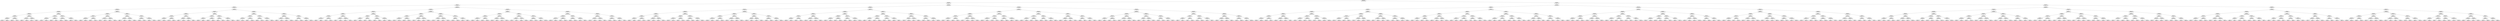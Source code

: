 ## [header material...]
## Command to get the layout: "dot -Teps thisfile > thisfile.eps"
graph "test"
{
node [shape="rectangle", fontsize=10, width=".2", height=".2", margin=0];
graph[fontsize=8];

n000 [label="clustersize = 14060
splitting feature:
((-0.453,-0.412)-(0.0313,0.623))"] ;
n000 -- n001 ;
n001 [label="clustersize = 6059
splitting feature:
((-0.836,0.449)-(0.181,-0.258))"] ;
n001 -- n002 ;
n002 [label="clustersize = 2221
splitting feature:
((-0.877,0.934)-(-0.00257,-0.412))"] ;
n002 -- n003 ;
n003 [label="clustersize = 761
splitting feature:
((-0.531,0.454)-(-0.435,-0.794))"] ;
n003 -- n004 ;
n004 [label="clustersize = 408
splitting feature:
((-0.993,-0.704)-(0.858,0.685))"] ;
n004 -- n005 ;
n005 [label="clustersize = 273
splitting feature:
((-0.346,0.114)-(-0.395,0.412))"] ;
n005 -- n006 ;
n006 [label="clustersize = 126
splitting feature:
((-0.57,0.67)-(0.275,0.00534))"] ;
n006 -- n007 ;
n007 [label="clustersize = 88
splitting feature:
((-0.326,0.823)-(-0.904,0.244))"] ;
n007 -- n008 ;
n008 [label="clustersize = 28
splitting feature:
((-0.602,0.6)-(-0.455,-0.554))"] ;
n008 -- n009 ;
n009 [label="clustersize = 11
pupil avg:
[ 0.55189718 -0.27461923]"] ;
n008 -- n010 ;
n010 [label="clustersize = 17
pupil avg:
[ 0.14398195 -0.22037456]"] ;
n007 -- n011 ;
n011 [label="clustersize = 60
splitting feature:
((-0.456,-0.376)-(-0.666,0.372))"] ;
n011 -- n012 ;
n012 [label="clustersize = 41
pupil avg:
[ 0.04666252 -0.23496504]"] ;
n011 -- n013 ;
n013 [label="clustersize = 19
pupil avg:
[ 0.11777474 -0.12731804]"] ;
n006 -- n014 ;
n014 [label="clustersize = 38
splitting feature:
((-0.694,-0.862)-(0.857,0.0555))"] ;
n014 -- n015 ;
n015 [label="clustersize = 22
splitting feature:
((0.0457,-0.314)-(0.745,0.811))"] ;
n015 -- n016 ;
n016 [label="clustersize = 14
pupil avg:
[ 0.13505581 -0.1854025 ]"] ;
n015 -- n017 ;
n017 [label="clustersize = 8
pupil avg:
[ 0.10735887 -0.02305579]"] ;
n014 -- n018 ;
n018 [label="clustersize = 16
splitting feature:
((-0.216,-0.334)-(0.845,-0.195))"] ;
n018 -- n019 ;
n019 [label="clustersize = 11
pupil avg:
[-0.15806011 -0.20470363]"] ;
n018 -- n020 ;
n020 [label="clustersize = 5
pupil avg:
[-0.06843844 -0.22117117]"] ;
n005 -- n021 ;
n021 [label="clustersize = 147
splitting feature:
((0.116,-0.62)-(-0.568,0.631))"] ;
n021 -- n022 ;
n022 [label="clustersize = 29
splitting feature:
((0.125,0.914)-(-0.103,0.403))"] ;
n022 -- n023 ;
n023 [label="clustersize = 15
splitting feature:
((0.337,0.723)-(-0.769,0.88))"] ;
n023 -- n024 ;
n024 [label="clustersize = 4
pupil avg:
[-0.0904872  -0.14352774]"] ;
n023 -- n025 ;
n025 [label="clustersize = 11
pupil avg:
[ 0.02842199 -0.07128599]"] ;
n022 -- n026 ;
n026 [label="clustersize = 14
splitting feature:
((-0.204,0.593)-(0.304,-0.385))"] ;
n026 -- n027 ;
n027 [label="clustersize = 10
pupil avg:
[ 0.36342556 -0.20732539]"] ;
n026 -- n028 ;
n028 [label="clustersize = 4
pupil avg:
[ 0.08734329 -0.22424715]"] ;
n021 -- n029 ;
n029 [label="clustersize = 118
splitting feature:
((-0.133,0.148)-(-0.452,0.729))"] ;
n029 -- n030 ;
n030 [label="clustersize = 53
splitting feature:
((-0.485,-0.462)-(0.143,-0.0372))"] ;
n030 -- n031 ;
n031 [label="clustersize = 41
pupil avg:
[ 0.22870385 -0.26023805]"] ;
n030 -- n032 ;
n032 [label="clustersize = 12
pupil avg:
[ 0.25320458 -0.05496378]"] ;
n029 -- n033 ;
n033 [label="clustersize = 65
splitting feature:
((-0.564,-0.43)-(0.397,-0.173))"] ;
n033 -- n034 ;
n034 [label="clustersize = 59
pupil avg:
[ 0.50298589 -0.27788625]"] ;
n033 -- n035 ;
n035 [label="clustersize = 6
pupil avg:
[ 0.29794246 -0.00400102]"] ;
n004 -- n036 ;
n036 [label="clustersize = 135
splitting feature:
((0.212,-0.653)-(-0.058,-0.866))"] ;
n036 -- n037 ;
n037 [label="clustersize = 98
splitting feature:
((-0.349,-0.637)-(0.571,-0.118))"] ;
n037 -- n038 ;
n038 [label="clustersize = 67
splitting feature:
((-0.423,0.662)-(-0.00141,-0.407))"] ;
n038 -- n039 ;
n039 [label="clustersize = 44
splitting feature:
((0.0889,0.308)-(-0.999,0.852))"] ;
n039 -- n040 ;
n040 [label="clustersize = 22
pupil avg:
[ 0.24195502 -0.08062207]"] ;
n039 -- n041 ;
n041 [label="clustersize = 22
pupil avg:
[ 0.46665843 -0.2189388 ]"] ;
n038 -- n042 ;
n042 [label="clustersize = 23
splitting feature:
((-0.27,0.451)-(0.0154,0.616))"] ;
n042 -- n043 ;
n043 [label="clustersize = 15
pupil avg:
[ 0.26808344 -0.06619115]"] ;
n042 -- n044 ;
n044 [label="clustersize = 8
pupil avg:
[ 0.27311703  0.12249655]"] ;
n037 -- n045 ;
n045 [label="clustersize = 31
splitting feature:
((-0.133,0.25)-(-0.316,0.524))"] ;
n045 -- n046 ;
n046 [label="clustersize = 16
splitting feature:
((-0.614,-0.00911)-(-0.743,-0.285))"] ;
n046 -- n047 ;
n047 [label="clustersize = 11
pupil avg:
[ 0.51738917  0.0759163 ]"] ;
n046 -- n048 ;
n048 [label="clustersize = 5
pupil avg:
[ 0.23950788  0.11755057]"] ;
n045 -- n049 ;
n049 [label="clustersize = 15
splitting feature:
((-0.348,-0.296)-(0.14,0.933))"] ;
n049 -- n050 ;
n050 [label="clustersize = 10
pupil avg:
[ 0.44532504 -0.14472037]"] ;
n049 -- n051 ;
n051 [label="clustersize = 5
pupil avg:
[ 1.04769133  0.01886865]"] ;
n036 -- n052 ;
n052 [label="clustersize = 37
splitting feature:
((-0.0706,0.433)-(-0.486,-0.344))"] ;
n052 -- n053 ;
n053 [label="clustersize = 17
splitting feature:
((0.841,-0.243)-(0.836,0.824))"] ;
n053 -- n054 ;
n054 [label="clustersize = 8
splitting feature:
((-0.529,0.71)-(0.0442,0.764))"] ;
n054 -- n055 ;
n055 [label="clustersize = 4
pupil avg:
[ 0.21409599 -0.17324926]"] ;
n054 -- n056 ;
n056 [label="clustersize = 4
pupil avg:
[ 0.12829558  0.00729909]"] ;
n053 -- n057 ;
n057 [label="clustersize = 9
splitting feature:
((-0.983,0.11)-(-0.353,0.901))"] ;
n057 -- n058 ;
n058 [label="clustersize = 5
pupil avg:
[ 0.36782213 -0.20691176]"] ;
n057 -- n059 ;
n059 [label="clustersize = 4
pupil avg:
[ 0.44522806 -0.00983878]"] ;
n052 -- n060 ;
n060 [label="clustersize = 20
splitting feature:
((0.79,-0.737)-(0.918,0.211))"] ;
n060 -- n061 ;
n061 [label="clustersize = 10
splitting feature:
((0.399,-0.793)-(0.0843,-0.127))"] ;
n061 -- n062 ;
n062 [label="clustersize = 5
pupil avg:
[ 0.2054196  -0.00593289]"] ;
n061 -- n063 ;
n063 [label="clustersize = 5
pupil avg:
[-0.06417521 -0.09730734]"] ;
n060 -- n064 ;
n064 [label="clustersize = 10
splitting feature:
((0.0281,-0.541)-(-0.939,-0.622))"] ;
n064 -- n065 ;
n065 [label="clustersize = 4
pupil avg:
[ 0.17559524 -0.33462302]"] ;
n064 -- n066 ;
n066 [label="clustersize = 6
pupil avg:
[-0.10870481 -0.26687543]"] ;
n003 -- n067 ;
n067 [label="clustersize = 353
splitting feature:
((-0.479,-0.759)-(-0.692,-0.241))"] ;
n067 -- n068 ;
n068 [label="clustersize = 150
splitting feature:
((-0.00617,0.255)-(-0.117,-0.459))"] ;
n068 -- n069 ;
n069 [label="clustersize = 99
splitting feature:
((-0.369,-0.25)-(-0.515,-0.866))"] ;
n069 -- n070 ;
n070 [label="clustersize = 68
splitting feature:
((-0.464,-0.55)-(-0.238,0.406))"] ;
n070 -- n071 ;
n071 [label="clustersize = 32
splitting feature:
((-0.96,-0.018)-(0.851,0.358))"] ;
n071 -- n072 ;
n072 [label="clustersize = 28
pupil avg:
[-0.02591123 -0.15781176]"] ;
n071 -- n073 ;
n073 [label="clustersize = 4
pupil avg:
[-0.29919872 -0.28508013]"] ;
n070 -- n074 ;
n074 [label="clustersize = 36
splitting feature:
((-0.392,0.655)-(-0.621,0.377))"] ;
n074 -- n075 ;
n075 [label="clustersize = 30
pupil avg:
[ 0.0540181  -0.12405882]"] ;
n074 -- n076 ;
n076 [label="clustersize = 6
pupil avg:
[ 0.29859024 -0.04156464]"] ;
n069 -- n077 ;
n077 [label="clustersize = 31
splitting feature:
((-0.675,0.227)-(0.184,-0.206))"] ;
n077 -- n078 ;
n078 [label="clustersize = 21
splitting feature:
((0.518,0.225)-(0.208,-0.81))"] ;
n078 -- n079 ;
n079 [label="clustersize = 4
pupil avg:
[ 0.40986903  0.21212034]"] ;
n078 -- n080 ;
n080 [label="clustersize = 17
pupil avg:
[ 0.05697612 -0.08686041]"] ;
n077 -- n081 ;
n081 [label="clustersize = 10
splitting feature:
((-0.00323,0.955)-(-0.999,0.711))"] ;
n081 -- n082 ;
n082 [label="clustersize = 6
pupil avg:
[ 0.75446429 -0.01289683]"] ;
n081 -- n083 ;
n083 [label="clustersize = 4
pupil avg:
[ 0.19424699  0.04023144]"] ;
n068 -- n084 ;
n084 [label="clustersize = 51
splitting feature:
((0.072,0.187)-(0.4,0.806))"] ;
n084 -- n085 ;
n085 [label="clustersize = 33
splitting feature:
((-0.265,0.478)-(-0.41,0.902))"] ;
n085 -- n086 ;
n086 [label="clustersize = 15
splitting feature:
((-0.15,-0.852)-(-0.443,0.974))"] ;
n086 -- n087 ;
n087 [label="clustersize = 10
pupil avg:
[-0.04864508 -0.18033978]"] ;
n086 -- n088 ;
n088 [label="clustersize = 5
pupil avg:
[-0.41606666 -0.29178715]"] ;
n085 -- n089 ;
n089 [label="clustersize = 18
splitting feature:
((-0.616,-0.654)-(0.239,0.157))"] ;
n089 -- n090 ;
n090 [label="clustersize = 13
pupil avg:
[-0.46560336 -0.26161349]"] ;
n089 -- n091 ;
n091 [label="clustersize = 5
pupil avg:
[-0.46423506 -0.02348664]"] ;
n084 -- n092 ;
n092 [label="clustersize = 18
splitting feature:
((0.0644,-0.596)-(-0.508,0.404))"] ;
n092 -- n093 ;
n093 [label="clustersize = 8
splitting feature:
((-0.138,0.431)-(0.351,0.831))"] ;
n093 -- n094 ;
n094 [label="clustersize = 4
pupil avg:
[-0.16388889 -0.22613636]"] ;
n093 -- n095 ;
n095 [label="clustersize = 4
pupil avg:
[ 0.70061192  0.20133655]"] ;
n092 -- n096 ;
n096 [label="clustersize = 10
splitting feature:
((-0.189,-0.568)-(0.442,0.967))"] ;
n096 -- n097 ;
n097 [label="clustersize = 4
pupil avg:
[-0.46337185 -0.26643905]"] ;
n096 -- n098 ;
n098 [label="clustersize = 6
pupil avg:
[-0.17015994 -0.27506546]"] ;
n067 -- n099 ;
n099 [label="clustersize = 203
splitting feature:
((0.84,-0.451)-(-0.583,0.727))"] ;
n099 -- n100 ;
n100 [label="clustersize = 57
splitting feature:
((-0.276,-0.464)-(-0.846,0.697))"] ;
n100 -- n101 ;
n101 [label="clustersize = 31
splitting feature:
((-0.872,0.56)-(-0.175,0.755))"] ;
n101 -- n102 ;
n102 [label="clustersize = 15
splitting feature:
((0.759,-0.277)-(0.224,0.335))"] ;
n102 -- n103 ;
n103 [label="clustersize = 8
pupil avg:
[ 0.14175287 -0.02584039]"] ;
n102 -- n104 ;
n104 [label="clustersize = 7
pupil avg:
[ 0.504677   -0.03236134]"] ;
n101 -- n105 ;
n105 [label="clustersize = 16
splitting feature:
((0.227,0.775)-(-0.0122,0.566))"] ;
n105 -- n106 ;
n106 [label="clustersize = 10
pupil avg:
[ 0.10596781 -0.0077707 ]"] ;
n105 -- n107 ;
n107 [label="clustersize = 6
pupil avg:
[-0.10630182 -0.06406065]"] ;
n100 -- n108 ;
n108 [label="clustersize = 26
splitting feature:
((0.112,0.737)-(-0.0162,0.708))"] ;
n108 -- n109 ;
n109 [label="clustersize = 14
splitting feature:
((-0.164,0.897)-(0.354,0.385))"] ;
n109 -- n110 ;
n110 [label="clustersize = 9
pupil avg:
[ 0.42659366 -0.02059028]"] ;
n109 -- n111 ;
n111 [label="clustersize = 5
pupil avg:
[ 0.60373737  0.27225589]"] ;
n108 -- n112 ;
n112 [label="clustersize = 12
splitting feature:
((0.196,-0.176)-(-0.538,0.879))"] ;
n112 -- n113 ;
n113 [label="clustersize = 6
pupil avg:
[ 0.25865474 -0.05312199]"] ;
n112 -- n114 ;
n114 [label="clustersize = 6
pupil avg:
[ 0.15702808  0.10833465]"] ;
n099 -- n115 ;
n115 [label="clustersize = 146
splitting feature:
((0.0471,0.244)-(0.362,-0.929))"] ;
n115 -- n116 ;
n116 [label="clustersize = 126
splitting feature:
((0.656,0.502)-(-0.306,0.323))"] ;
n116 -- n117 ;
n117 [label="clustersize = 8
splitting feature:
((-0.208,-0.887)-(-0.127,-0.801))"] ;
n117 -- n118 ;
n118 [label="clustersize = 4
pupil avg:
[ 0.05848468  0.18181926]"] ;
n117 -- n119 ;
n119 [label="clustersize = 4
pupil avg:
[ 0.46434184  0.15870286]"] ;
n116 -- n120 ;
n120 [label="clustersize = 118
splitting feature:
((-0.73,0.154)-(-0.305,-0.00382))"] ;
n120 -- n121 ;
n121 [label="clustersize = 48
pupil avg:
[ 0.23594126 -0.07151117]"] ;
n120 -- n122 ;
n122 [label="clustersize = 70
pupil avg:
[ 0.10386134 -0.08800263]"] ;
n115 -- n123 ;
n123 [label="clustersize = 20
splitting feature:
((0.911,0.416)-(0.965,-0.323))"] ;
n123 -- n124 ;
n124 [label="clustersize = 10
splitting feature:
((0.469,0.277)-(0.86,0.782))"] ;
n124 -- n125 ;
n125 [label="clustersize = 6
pupil avg:
[-0.06230018 -0.22067605]"] ;
n124 -- n126 ;
n126 [label="clustersize = 4
pupil avg:
[-0.13077799 -0.31568957]"] ;
n123 -- n127 ;
n127 [label="clustersize = 10
splitting feature:
((-0.982,0.523)-(-0.565,-0.547))"] ;
n127 -- n128 ;
n128 [label="clustersize = 5
pupil avg:
[-0.00988865 -0.20294522]"] ;
n127 -- n129 ;
n129 [label="clustersize = 5
pupil avg:
[-0.09942097 -0.14816758]"] ;
n002 -- n130 ;
n130 [label="clustersize = 1460
splitting feature:
((-0.0946,0.745)-(-0.316,-0.884))"] ;
n130 -- n131 ;
n131 [label="clustersize = 608
splitting feature:
((0.762,-0.912)-(0.251,-0.891))"] ;
n131 -- n132 ;
n132 [label="clustersize = 100
splitting feature:
((-0.456,-0.727)-(0.257,-0.56))"] ;
n132 -- n133 ;
n133 [label="clustersize = 63
splitting feature:
((-0.294,0.68)-(-0.451,-0.132))"] ;
n133 -- n134 ;
n134 [label="clustersize = 30
splitting feature:
((-0.82,-0.178)-(-0.0638,0.187))"] ;
n134 -- n135 ;
n135 [label="clustersize = 11
splitting feature:
((-0.0029,-0.717)-(0.613,0.687))"] ;
n135 -- n136 ;
n136 [label="clustersize = 7
pupil avg:
[ 0.66832988 -0.27977317]"] ;
n135 -- n137 ;
n137 [label="clustersize = 4
pupil avg:
[ 0.25784966 -0.0801108 ]"] ;
n134 -- n138 ;
n138 [label="clustersize = 19
splitting feature:
((0.831,0.607)-(0.571,0.536))"] ;
n138 -- n139 ;
n139 [label="clustersize = 5
pupil avg:
[ 0.27471011 -0.22225445]"] ;
n138 -- n140 ;
n140 [label="clustersize = 14
pupil avg:
[ 0.2280716  -0.04079974]"] ;
n133 -- n141 ;
n141 [label="clustersize = 33
splitting feature:
((-0.782,-0.854)-(-0.704,0.903))"] ;
n141 -- n142 ;
n142 [label="clustersize = 12
splitting feature:
((-0.221,-0.888)-(-0.101,0.373))"] ;
n142 -- n143 ;
n143 [label="clustersize = 5
pupil avg:
[-0.12129088 -0.1725527 ]"] ;
n142 -- n144 ;
n144 [label="clustersize = 7
pupil avg:
[-0.39173327 -0.25298452]"] ;
n141 -- n145 ;
n145 [label="clustersize = 21
splitting feature:
((-0.963,-0.606)-(0.229,-0.946))"] ;
n145 -- n146 ;
n146 [label="clustersize = 14
pupil avg:
[ 0.29389185 -0.15409156]"] ;
n145 -- n147 ;
n147 [label="clustersize = 7
pupil avg:
[ 0.18237551  0.10076851]"] ;
n132 -- n148 ;
n148 [label="clustersize = 37
splitting feature:
((-0.811,0.323)-(-0.265,0.953))"] ;
n148 -- n149 ;
n149 [label="clustersize = 20
splitting feature:
((0.737,0.535)-(0.48,0.81))"] ;
n149 -- n150 ;
n150 [label="clustersize = 9
splitting feature:
((-0.713,0.35)-(-0.212,0.474))"] ;
n150 -- n151 ;
n151 [label="clustersize = 4
pupil avg:
[ 0.16636637  0.06072501]"] ;
n150 -- n152 ;
n152 [label="clustersize = 5
pupil avg:
[ 0.32639766 -0.04905263]"] ;
n149 -- n153 ;
n153 [label="clustersize = 11
splitting feature:
((0.253,0.274)-(-0.11,0.7))"] ;
n153 -- n154 ;
n154 [label="clustersize = 4
pupil avg:
[ 0.31329901  0.15845131]"] ;
n153 -- n155 ;
n155 [label="clustersize = 7
pupil avg:
[ 0.56964134  0.0143499 ]"] ;
n148 -- n156 ;
n156 [label="clustersize = 17
splitting feature:
((-0.17,0.69)-(-0.253,0.282))"] ;
n156 -- n157 ;
n157 [label="clustersize = 8
splitting feature:
((0.22,-0.497)-(0.868,-0.979))"] ;
n157 -- n158 ;
n158 [label="clustersize = 4
pupil avg:
[ 0.67230489 -0.27590095]"] ;
n157 -- n159 ;
n159 [label="clustersize = 4
pupil avg:
[ 0.8115465  -0.29367816]"] ;
n156 -- n160 ;
n160 [label="clustersize = 9
splitting feature:
((0.166,0.324)-(0.438,0.0208))"] ;
n160 -- n161 ;
n161 [label="clustersize = 5
pupil avg:
[ 0.16610845 -0.13816587]"] ;
n160 -- n162 ;
n162 [label="clustersize = 4
pupil avg:
[ 0.57559239 -0.05969469]"] ;
n131 -- n163 ;
n163 [label="clustersize = 508
splitting feature:
((-0.00678,0.313)-(-0.348,-0.279))"] ;
n163 -- n164 ;
n164 [label="clustersize = 314
splitting feature:
((-0.305,0.601)-(0.47,0.191))"] ;
n164 -- n165 ;
n165 [label="clustersize = 261
splitting feature:
((0.416,-0.979)-(-0.651,0.771))"] ;
n165 -- n166 ;
n166 [label="clustersize = 49
splitting feature:
((0.458,-0.681)-(0.0867,-0.264))"] ;
n166 -- n167 ;
n167 [label="clustersize = 31
pupil avg:
[ 0.15401462 -0.01346552]"] ;
n166 -- n168 ;
n168 [label="clustersize = 18
pupil avg:
[-0.0161675  -0.11293853]"] ;
n165 -- n169 ;
n169 [label="clustersize = 212
splitting feature:
((-0.348,-0.592)-(0.0429,0.428))"] ;
n169 -- n170 ;
n170 [label="clustersize = 58
pupil avg:
[ 0.16056448 -0.08909001]"] ;
n169 -- n171 ;
n171 [label="clustersize = 154
pupil avg:
[ 0.22827072 -0.00450767]"] ;
n164 -- n172 ;
n172 [label="clustersize = 53
splitting feature:
((0.0716,0.698)-(-0.819,0.361))"] ;
n172 -- n173 ;
n173 [label="clustersize = 22
splitting feature:
((0.858,-0.738)-(0.916,0.524))"] ;
n173 -- n174 ;
n174 [label="clustersize = 14
pupil avg:
[ 0.12211523  0.20407839]"] ;
n173 -- n175 ;
n175 [label="clustersize = 8
pupil avg:
[ 0.00602308  0.09280688]"] ;
n172 -- n176 ;
n176 [label="clustersize = 31
splitting feature:
((0.398,0.631)-(-0.114,0.865))"] ;
n176 -- n177 ;
n177 [label="clustersize = 9
pupil avg:
[ 0.18055784  0.13950713]"] ;
n176 -- n178 ;
n178 [label="clustersize = 22
pupil avg:
[ 0.18007962  0.00827583]"] ;
n163 -- n179 ;
n179 [label="clustersize = 194
splitting feature:
((-0.487,-0.236)-(-0.987,0.416))"] ;
n179 -- n180 ;
n180 [label="clustersize = 119
splitting feature:
((-0.261,-0.269)-(-0.147,0.464))"] ;
n180 -- n181 ;
n181 [label="clustersize = 75
splitting feature:
((-0.277,-0.134)-(0.91,0.943))"] ;
n181 -- n182 ;
n182 [label="clustersize = 67
pupil avg:
[-0.06001176 -0.14888918]"] ;
n181 -- n183 ;
n183 [label="clustersize = 8
pupil avg:
[-0.42158545 -0.3077477 ]"] ;
n180 -- n184 ;
n184 [label="clustersize = 44
splitting feature:
((-0.285,0.802)-(-0.129,0.238))"] ;
n184 -- n185 ;
n185 [label="clustersize = 10
pupil avg:
[-0.05979786 -0.1992946 ]"] ;
n184 -- n186 ;
n186 [label="clustersize = 34
pupil avg:
[ 0.14472314 -0.04227822]"] ;
n179 -- n187 ;
n187 [label="clustersize = 75
splitting feature:
((-0.399,0.117)-(-0.587,0.993))"] ;
n187 -- n188 ;
n188 [label="clustersize = 58
splitting feature:
((0.796,0.262)-(0.42,0.871))"] ;
n188 -- n189 ;
n189 [label="clustersize = 14
pupil avg:
[-0.05917823 -0.18899161]"] ;
n188 -- n190 ;
n190 [label="clustersize = 44
pupil avg:
[ 0.19762048 -0.09373695]"] ;
n187 -- n191 ;
n191 [label="clustersize = 17
splitting feature:
((-0.241,-0.462)-(-0.317,0.775))"] ;
n191 -- n192 ;
n192 [label="clustersize = 10
pupil avg:
[ 0.14366507 -0.14455904]"] ;
n191 -- n193 ;
n193 [label="clustersize = 7
pupil avg:
[ 0.67682868 -0.34213019]"] ;
n130 -- n194 ;
n194 [label="clustersize = 852
splitting feature:
((-0.0857,0.523)-(-0.404,-0.625))"] ;
n194 -- n195 ;
n195 [label="clustersize = 218
splitting feature:
((-0.261,0.689)-(-0.308,-0.94))"] ;
n195 -- n196 ;
n196 [label="clustersize = 105
splitting feature:
((0.158,0.267)-(-0.372,0.443))"] ;
n196 -- n197 ;
n197 [label="clustersize = 39
splitting feature:
((-0.492,0.392)-(-0.829,0.964))"] ;
n197 -- n198 ;
n198 [label="clustersize = 10
splitting feature:
((0.0224,0.0367)-(-0.202,-0.135))"] ;
n198 -- n199 ;
n199 [label="clustersize = 6
pupil avg:
[ 0.12244054  0.05832033]"] ;
n198 -- n200 ;
n200 [label="clustersize = 4
pupil avg:
[-0.07080518 -0.07972035]"] ;
n197 -- n201 ;
n201 [label="clustersize = 29
splitting feature:
((0.757,0.0914)-(-0.14,0.62))"] ;
n201 -- n202 ;
n202 [label="clustersize = 4
pupil avg:
[ 0.46704261 -0.13865546]"] ;
n201 -- n203 ;
n203 [label="clustersize = 25
pupil avg:
[ 0.1839408  -0.00582608]"] ;
n196 -- n204 ;
n204 [label="clustersize = 66
splitting feature:
((-0.469,0.887)-(-0.37,-0.473))"] ;
n204 -- n205 ;
n205 [label="clustersize = 24
splitting feature:
((0.695,-0.548)-(0.442,0.575))"] ;
n205 -- n206 ;
n206 [label="clustersize = 16
pupil avg:
[ 0.41900418 -0.20445484]"] ;
n205 -- n207 ;
n207 [label="clustersize = 8
pupil avg:
[ 0.29819829 -0.1077856 ]"] ;
n204 -- n208 ;
n208 [label="clustersize = 42
splitting feature:
((0.523,-0.513)-(0.851,0.353))"] ;
n208 -- n209 ;
n209 [label="clustersize = 29
pupil avg:
[ 0.22179977 -0.17090204]"] ;
n208 -- n210 ;
n210 [label="clustersize = 13
pupil avg:
[-0.0517008  -0.21128064]"] ;
n195 -- n211 ;
n211 [label="clustersize = 113
splitting feature:
((-0.278,0.873)-(-0.179,0.622))"] ;
n211 -- n212 ;
n212 [label="clustersize = 29
splitting feature:
((-0.149,0.0841)-(-0.766,0.156))"] ;
n212 -- n213 ;
n213 [label="clustersize = 18
splitting feature:
((-0.983,-0.0388)-(0.347,-0.437))"] ;
n213 -- n214 ;
n214 [label="clustersize = 7
pupil avg:
[ 0.20874712 -0.15987081]"] ;
n213 -- n215 ;
n215 [label="clustersize = 11
pupil avg:
[ 0.1278487   0.01113427]"] ;
n212 -- n216 ;
n216 [label="clustersize = 11
splitting feature:
((-0.14,0.521)-(-0.714,0.102))"] ;
n216 -- n217 ;
n217 [label="clustersize = 4
pupil avg:
[ 0.70215082 -0.32928422]"] ;
n216 -- n218 ;
n218 [label="clustersize = 7
pupil avg:
[ 0.35981376 -0.06849734]"] ;
n211 -- n219 ;
n219 [label="clustersize = 84
splitting feature:
((-0.814,0.534)-(-0.403,-0.388))"] ;
n219 -- n220 ;
n220 [label="clustersize = 21
splitting feature:
((-0.449,0.263)-(0.539,0.294))"] ;
n220 -- n221 ;
n221 [label="clustersize = 12
pupil avg:
[ 0.15350872 -0.13003467]"] ;
n220 -- n222 ;
n222 [label="clustersize = 9
pupil avg:
[ 0.352844    0.01810454]"] ;
n219 -- n223 ;
n223 [label="clustersize = 63
splitting feature:
((0.726,-0.97)-(-0.76,-0.714))"] ;
n223 -- n224 ;
n224 [label="clustersize = 7
pupil avg:
[ 0.16138353 -0.04785831]"] ;
n223 -- n225 ;
n225 [label="clustersize = 56
pupil avg:
[-0.20988777 -0.18399323]"] ;
n194 -- n226 ;
n226 [label="clustersize = 634
splitting feature:
((-0.509,-0.736)-(-0.497,0.642))"] ;
n226 -- n227 ;
n227 [label="clustersize = 435
splitting feature:
((-0.527,0.181)-(0.448,-0.0218))"] ;
n227 -- n228 ;
n228 [label="clustersize = 339
splitting feature:
((-0.848,0.525)-(-0.395,-0.881))"] ;
n228 -- n229 ;
n229 [label="clustersize = 60
splitting feature:
((-0.0382,0.711)-(0.72,-0.789))"] ;
n229 -- n230 ;
n230 [label="clustersize = 45
pupil avg:
[-0.05924252 -0.13664958]"] ;
n229 -- n231 ;
n231 [label="clustersize = 15
pupil avg:
[ 0.17008432 -0.09687375]"] ;
n228 -- n232 ;
n232 [label="clustersize = 279
splitting feature:
((0.736,-0.996)-(-0.997,-0.692))"] ;
n232 -- n233 ;
n233 [label="clustersize = 50
pupil avg:
[-0.17675804 -0.11917638]"] ;
n232 -- n234 ;
n234 [label="clustersize = 229
pupil avg:
[-0.34206228 -0.21091326]"] ;
n227 -- n235 ;
n235 [label="clustersize = 96
splitting feature:
((-0.278,0.314)-(0.23,0.75))"] ;
n235 -- n236 ;
n236 [label="clustersize = 65
splitting feature:
((-0.219,0.755)-(0.385,-0.918))"] ;
n236 -- n237 ;
n237 [label="clustersize = 21
pupil avg:
[-0.00396831 -0.06529875]"] ;
n236 -- n238 ;
n238 [label="clustersize = 44
pupil avg:
[-0.28638911 -0.02516039]"] ;
n235 -- n239 ;
n239 [label="clustersize = 31
splitting feature:
((0.255,0.842)-(-0.602,-0.23))"] ;
n239 -- n240 ;
n240 [label="clustersize = 16
pupil avg:
[ 0.3065301   0.15341282]"] ;
n239 -- n241 ;
n241 [label="clustersize = 15
pupil avg:
[-0.12803652  0.16621081]"] ;
n226 -- n242 ;
n242 [label="clustersize = 199
splitting feature:
((-0.117,-0.368)-(-0.429,0.185))"] ;
n242 -- n243 ;
n243 [label="clustersize = 78
splitting feature:
((-0.364,0.468)-(-0.585,-0.555))"] ;
n243 -- n244 ;
n244 [label="clustersize = 54
splitting feature:
((-0.408,-0.187)-(0.207,-0.511))"] ;
n244 -- n245 ;
n245 [label="clustersize = 40
pupil avg:
[-0.23411611 -0.18575158]"] ;
n244 -- n246 ;
n246 [label="clustersize = 14
pupil avg:
[ 0.02886251 -0.05756287]"] ;
n243 -- n247 ;
n247 [label="clustersize = 24
splitting feature:
((-0.189,0.744)-(0.394,-0.073))"] ;
n247 -- n248 ;
n248 [label="clustersize = 13
pupil avg:
[-0.15152381 -0.08624691]"] ;
n247 -- n249 ;
n249 [label="clustersize = 11
pupil avg:
[ 0.17842592  0.10482413]"] ;
n242 -- n250 ;
n250 [label="clustersize = 121
splitting feature:
((-0.224,-0.101)-(0.585,0.44))"] ;
n250 -- n251 ;
n251 [label="clustersize = 102
splitting feature:
((-0.895,0.533)-(-0.108,-0.168))"] ;
n251 -- n252 ;
n252 [label="clustersize = 31
pupil avg:
[ 0.10647174 -0.23855926]"] ;
n251 -- n253 ;
n253 [label="clustersize = 71
pupil avg:
[-0.01303837 -0.22525598]"] ;
n250 -- n254 ;
n254 [label="clustersize = 19
splitting feature:
((-0.358,0.283)-(-0.648,0.751))"] ;
n254 -- n255 ;
n255 [label="clustersize = 12
pupil avg:
[ 0.21253285 -0.13189504]"] ;
n254 -- n256 ;
n256 [label="clustersize = 7
pupil avg:
[ 0.17748704  0.30445316]"] ;
n001 -- n257 ;
n257 [label="clustersize = 3838
splitting feature:
((-0.21,0.637)-(0.275,0.551))"] ;
n257 -- n258 ;
n258 [label="clustersize = 2170
splitting feature:
((0.0068,0.779)-(0.583,-0.197))"] ;
n258 -- n259 ;
n259 [label="clustersize = 1131
splitting feature:
((-0.237,0.484)-(0.136,-0.683))"] ;
n259 -- n260 ;
n260 [label="clustersize = 766
splitting feature:
((-0.563,0.551)-(-0.509,-0.914))"] ;
n260 -- n261 ;
n261 [label="clustersize = 324
splitting feature:
((-0.229,0.912)-(0.154,-0.215))"] ;
n261 -- n262 ;
n262 [label="clustersize = 171
splitting feature:
((-0.252,-0.865)-(0.838,-0.493))"] ;
n262 -- n263 ;
n263 [label="clustersize = 144
splitting feature:
((-0.251,0.765)-(-0.42,-0.313))"] ;
n263 -- n264 ;
n264 [label="clustersize = 78
pupil avg:
[ 0.29462536 -0.12623417]"] ;
n263 -- n265 ;
n265 [label="clustersize = 66
pupil avg:
[ 0.13521299 -0.2025777 ]"] ;
n262 -- n266 ;
n266 [label="clustersize = 27
splitting feature:
((0.649,0.239)-(-0.732,-0.625))"] ;
n266 -- n267 ;
n267 [label="clustersize = 13
pupil avg:
[ 0.5601451  -0.14004001]"] ;
n266 -- n268 ;
n268 [label="clustersize = 14
pupil avg:
[ 0.3364773  -0.26184192]"] ;
n261 -- n269 ;
n269 [label="clustersize = 153
splitting feature:
((-0.582,-0.0291)-(-0.711,0.256))"] ;
n269 -- n270 ;
n270 [label="clustersize = 115
splitting feature:
((-0.356,-0.735)-(-0.415,0.706))"] ;
n270 -- n271 ;
n271 [label="clustersize = 61
pupil avg:
[-0.00477805 -0.099913  ]"] ;
n270 -- n272 ;
n272 [label="clustersize = 54
pupil avg:
[ 0.23325512 -0.13304648]"] ;
n269 -- n273 ;
n273 [label="clustersize = 38
splitting feature:
((-0.195,-0.264)-(-0.176,0.46))"] ;
n273 -- n274 ;
n274 [label="clustersize = 24
pupil avg:
[-0.16982301 -0.09000213]"] ;
n273 -- n275 ;
n275 [label="clustersize = 14
pupil avg:
[ 0.12555419 -0.01135894]"] ;
n260 -- n276 ;
n276 [label="clustersize = 442
splitting feature:
((-0.149,0.991)-(0.158,-0.0106))"] ;
n276 -- n277 ;
n277 [label="clustersize = 148
splitting feature:
((0.329,0.996)-(0.971,-0.9))"] ;
n277 -- n278 ;
n278 [label="clustersize = 83
splitting feature:
((-0.316,0.115)-(-0.316,-0.739))"] ;
n278 -- n279 ;
n279 [label="clustersize = 56
pupil avg:
[ 0.06033781 -0.13422238]"] ;
n278 -- n280 ;
n280 [label="clustersize = 27
pupil avg:
[-0.18548771 -0.13259074]"] ;
n277 -- n281 ;
n281 [label="clustersize = 65
splitting feature:
((-0.348,-0.802)-(-0.407,0.77))"] ;
n281 -- n282 ;
n282 [label="clustersize = 40
pupil avg:
[ 0.10499452 -0.15173017]"] ;
n281 -- n283 ;
n283 [label="clustersize = 25
pupil avg:
[ 0.424642   -0.23206891]"] ;
n276 -- n284 ;
n284 [label="clustersize = 294
splitting feature:
((0.442,-0.632)-(-0.852,-0.528))"] ;
n284 -- n285 ;
n285 [label="clustersize = 92
splitting feature:
((-0.393,-0.835)-(0.469,-0.65))"] ;
n285 -- n286 ;
n286 [label="clustersize = 56
pupil avg:
[-0.09851818 -0.02869914]"] ;
n285 -- n287 ;
n287 [label="clustersize = 36
pupil avg:
[ 0.10478024  0.0568513 ]"] ;
n284 -- n288 ;
n288 [label="clustersize = 202
splitting feature:
((-0.124,0.75)-(-0.92,-0.873))"] ;
n288 -- n289 ;
n289 [label="clustersize = 120
pupil avg:
[-0.08269656 -0.1284966 ]"] ;
n288 -- n290 ;
n290 [label="clustersize = 82
pupil avg:
[-0.23819992 -0.18847951]"] ;
n259 -- n291 ;
n291 [label="clustersize = 365
splitting feature:
((-0.419,0.23)-(-0.882,-0.668))"] ;
n291 -- n292 ;
n292 [label="clustersize = 273
splitting feature:
((-0.874,0.663)-(0.602,-0.0109))"] ;
n292 -- n293 ;
n293 [label="clustersize = 126
splitting feature:
((0.0903,-0.384)-(-0.36,0.315))"] ;
n293 -- n294 ;
n294 [label="clustersize = 57
splitting feature:
((0.429,-0.227)-(-0.78,0.00335))"] ;
n294 -- n295 ;
n295 [label="clustersize = 29
pupil avg:
[-0.36251193  0.03651859]"] ;
n294 -- n296 ;
n296 [label="clustersize = 28
pupil avg:
[-0.10314433 -0.09700807]"] ;
n293 -- n297 ;
n297 [label="clustersize = 69
splitting feature:
((-0.439,0.531)-(-0.335,-0.317))"] ;
n297 -- n298 ;
n298 [label="clustersize = 19
pupil avg:
[ 0.16200787 -0.24597308]"] ;
n297 -- n299 ;
n299 [label="clustersize = 50
pupil avg:
[-0.02100331 -0.15235312]"] ;
n292 -- n300 ;
n300 [label="clustersize = 147
splitting feature:
((-0.168,-0.377)-(-0.43,-0.783))"] ;
n300 -- n301 ;
n301 [label="clustersize = 81
splitting feature:
((-0.0502,-0.848)-(0.854,-0.392))"] ;
n301 -- n302 ;
n302 [label="clustersize = 74
pupil avg:
[-0.0064003   0.01643316]"] ;
n301 -- n303 ;
n303 [label="clustersize = 7
pupil avg:
[ 0.33306742 -0.10365953]"] ;
n300 -- n304 ;
n304 [label="clustersize = 66
splitting feature:
((0.807,-0.239)-(-0.906,-0.422))"] ;
n304 -- n305 ;
n305 [label="clustersize = 29
pupil avg:
[-0.15229489  0.19023134]"] ;
n304 -- n306 ;
n306 [label="clustersize = 37
pupil avg:
[-0.02972848  0.11502328]"] ;
n291 -- n307 ;
n307 [label="clustersize = 92
splitting feature:
((-0.856,0.0477)-(-0.979,0.122))"] ;
n307 -- n308 ;
n308 [label="clustersize = 55
splitting feature:
((-0.333,0.105)-(0.462,-0.818))"] ;
n308 -- n309 ;
n309 [label="clustersize = 43
splitting feature:
((0.82,0.0242)-(-0.94,0.9))"] ;
n309 -- n310 ;
n310 [label="clustersize = 13
pupil avg:
[-0.22842015 -0.02130654]"] ;
n309 -- n311 ;
n311 [label="clustersize = 30
pupil avg:
[-0.47076625 -0.14787754]"] ;
n308 -- n312 ;
n312 [label="clustersize = 12
splitting feature:
((0.235,0.229)-(0.248,0.286))"] ;
n312 -- n313 ;
n313 [label="clustersize = 7
pupil avg:
[-0.61452081  0.15675432]"] ;
n312 -- n314 ;
n314 [label="clustersize = 5
pupil avg:
[-0.20783175  0.08317012]"] ;
n307 -- n315 ;
n315 [label="clustersize = 37
splitting feature:
((-0.474,-0.652)-(-0.128,0.435))"] ;
n315 -- n316 ;
n316 [label="clustersize = 17
splitting feature:
((0.0888,0.0308)-(0.0479,0.52))"] ;
n316 -- n317 ;
n317 [label="clustersize = 8
pupil avg:
[-0.51820893 -0.06768844]"] ;
n316 -- n318 ;
n318 [label="clustersize = 9
pupil avg:
[-0.14496783 -0.15501109]"] ;
n315 -- n319 ;
n319 [label="clustersize = 20
splitting feature:
((0.812,0.943)-(0.816,0.686))"] ;
n319 -- n320 ;
n320 [label="clustersize = 9
pupil avg:
[ 0.15426823 -0.04207396]"] ;
n319 -- n321 ;
n321 [label="clustersize = 11
pupil avg:
[-0.19148994 -0.09155203]"] ;
n258 -- n322 ;
n322 [label="clustersize = 1039
splitting feature:
((-0.289,-0.508)-(-0.471,0.0191))"] ;
n322 -- n323 ;
n323 [label="clustersize = 548
splitting feature:
((-0.284,0.604)-(-0.395,-0.0487))"] ;
n323 -- n324 ;
n324 [label="clustersize = 107
splitting feature:
((-0.385,0.754)-(0.0183,-0.58))"] ;
n324 -- n325 ;
n325 [label="clustersize = 27
splitting feature:
((0.141,0.732)-(0.451,0.382))"] ;
n325 -- n326 ;
n326 [label="clustersize = 14
splitting feature:
((0.455,-0.6)-(-0.992,0.297))"] ;
n326 -- n327 ;
n327 [label="clustersize = 5
pupil avg:
[ 0.61984535 -0.07283943]"] ;
n326 -- n328 ;
n328 [label="clustersize = 9
pupil avg:
[ 0.35110402 -0.24274521]"] ;
n325 -- n329 ;
n329 [label="clustersize = 13
splitting feature:
((0.104,0.74)-(0.689,0.604))"] ;
n329 -- n330 ;
n330 [label="clustersize = 5
pupil avg:
[-0.22128079 -0.03830744]"] ;
n329 -- n331 ;
n331 [label="clustersize = 8
pupil avg:
[ 0.22772918 -0.09446874]"] ;
n324 -- n332 ;
n332 [label="clustersize = 80
splitting feature:
((0.173,0.506)-(-0.608,-0.86))"] ;
n332 -- n333 ;
n333 [label="clustersize = 19
splitting feature:
((0.569,-0.978)-(-0.133,-0.43))"] ;
n333 -- n334 ;
n334 [label="clustersize = 6
pupil avg:
[ 0.49277564 -0.18943652]"] ;
n333 -- n335 ;
n335 [label="clustersize = 13
pupil avg:
[-0.10288997  0.07115172]"] ;
n332 -- n336 ;
n336 [label="clustersize = 61
splitting feature:
((-0.472,-0.504)-(-0.225,0.658))"] ;
n336 -- n337 ;
n337 [label="clustersize = 35
pupil avg:
[-0.36284601 -0.06015448]"] ;
n336 -- n338 ;
n338 [label="clustersize = 26
pupil avg:
[-0.00795364 -0.07890447]"] ;
n323 -- n339 ;
n339 [label="clustersize = 441
splitting feature:
((-0.91,-0.304)-(0.747,-0.629))"] ;
n339 -- n340 ;
n340 [label="clustersize = 296
splitting feature:
((0.819,0.639)-(0.939,-0.978))"] ;
n340 -- n341 ;
n341 [label="clustersize = 96
splitting feature:
((-0.95,-0.316)-(0.861,-0.299))"] ;
n341 -- n342 ;
n342 [label="clustersize = 87
pupil avg:
[-0.16279928 -0.14520349]"] ;
n341 -- n343 ;
n343 [label="clustersize = 9
pupil avg:
[-0.29185317  0.03726635]"] ;
n340 -- n344 ;
n344 [label="clustersize = 200
splitting feature:
((-0.488,-0.898)-(0.895,0.0145))"] ;
n344 -- n345 ;
n345 [label="clustersize = 181
pupil avg:
[-0.37233362 -0.13473567]"] ;
n344 -- n346 ;
n346 [label="clustersize = 19
pupil avg:
[-0.1633282  -0.04302325]"] ;
n339 -- n347 ;
n347 [label="clustersize = 145
splitting feature:
((0.454,0.546)-(0.77,-0.639))"] ;
n347 -- n348 ;
n348 [label="clustersize = 14
splitting feature:
((-0.719,-0.249)-(0.781,-0.223))"] ;
n348 -- n349 ;
n349 [label="clustersize = 4
pupil avg:
[ 0.08304938  0.0622833 ]"] ;
n348 -- n350 ;
n350 [label="clustersize = 10
pupil avg:
[-0.21366015  0.24682577]"] ;
n347 -- n351 ;
n351 [label="clustersize = 131
splitting feature:
((0.884,0.274)-(0.463,-0.523))"] ;
n351 -- n352 ;
n352 [label="clustersize = 10
pupil avg:
[-0.28599412 -0.20148662]"] ;
n351 -- n353 ;
n353 [label="clustersize = 121
pupil avg:
[-0.3783061   0.06080576]"] ;
n322 -- n354 ;
n354 [label="clustersize = 491
splitting feature:
((-0.383,0.619)-(0.111,-0.294))"] ;
n354 -- n355 ;
n355 [label="clustersize = 179
splitting feature:
((-0.63,0.985)-(0.232,0.13))"] ;
n355 -- n356 ;
n356 [label="clustersize = 48
splitting feature:
((0.45,-0.343)-(0.195,0.393))"] ;
n356 -- n357 ;
n357 [label="clustersize = 32
splitting feature:
((-0.63,0.111)-(-0.513,0.147))"] ;
n357 -- n358 ;
n358 [label="clustersize = 7
pupil avg:
[ 0.66928885 -0.30070105]"] ;
n357 -- n359 ;
n359 [label="clustersize = 25
pupil avg:
[ 0.37233005 -0.27917221]"] ;
n356 -- n360 ;
n360 [label="clustersize = 16
splitting feature:
((0.874,-0.904)-(-0.105,0.027))"] ;
n360 -- n361 ;
n361 [label="clustersize = 5
pupil avg:
[ 0.40533521 -0.21212355]"] ;
n360 -- n362 ;
n362 [label="clustersize = 11
pupil avg:
[ 0.04600495 -0.24386202]"] ;
n355 -- n363 ;
n363 [label="clustersize = 131
splitting feature:
((-0.377,0.917)-(-0.597,-0.812))"] ;
n363 -- n364 ;
n364 [label="clustersize = 57
splitting feature:
((-0.27,0.973)-(-0.507,-0.318))"] ;
n364 -- n365 ;
n365 [label="clustersize = 29
pupil avg:
[ 0.36741018 -0.15211833]"] ;
n364 -- n366 ;
n366 [label="clustersize = 28
pupil avg:
[ 0.12392733 -0.1523182 ]"] ;
n363 -- n367 ;
n367 [label="clustersize = 74
splitting feature:
((-0.794,-0.459)-(0.573,0.415))"] ;
n367 -- n368 ;
n368 [label="clustersize = 62
pupil avg:
[ 0.00605997 -0.20457291]"] ;
n367 -- n369 ;
n369 [label="clustersize = 12
pupil avg:
[-0.12999062 -0.00174151]"] ;
n354 -- n370 ;
n370 [label="clustersize = 312
splitting feature:
((-0.247,0.0276)-(-0.0209,-0.153))"] ;
n370 -- n371 ;
n371 [label="clustersize = 124
splitting feature:
((-0.505,-0.245)-(-0.333,0.898))"] ;
n371 -- n372 ;
n372 [label="clustersize = 112
splitting feature:
((-0.6,-0.88)-(0.41,-0.503))"] ;
n372 -- n373 ;
n373 [label="clustersize = 62
pupil avg:
[-0.17017452 -0.18357493]"] ;
n372 -- n374 ;
n374 [label="clustersize = 50
pupil avg:
[-0.0523345   0.04389293]"] ;
n371 -- n375 ;
n375 [label="clustersize = 12
splitting feature:
((0.574,0.121)-(0.916,-0.0763))"] ;
n375 -- n376 ;
n376 [label="clustersize = 8
pupil avg:
[ 0.22185749 -0.11667423]"] ;
n375 -- n377 ;
n377 [label="clustersize = 4
pupil avg:
[ 0.57953266 -0.23592342]"] ;
n370 -- n378 ;
n378 [label="clustersize = 188
splitting feature:
((-0.536,0.482)-(0.993,-0.58))"] ;
n378 -- n379 ;
n379 [label="clustersize = 135
splitting feature:
((0.439,0.104)-(-0.758,-0.157))"] ;
n379 -- n380 ;
n380 [label="clustersize = 63
pupil avg:
[-0.14570098  0.14476135]"] ;
n379 -- n381 ;
n381 [label="clustersize = 72
pupil avg:
[-0.27099416 -0.08734978]"] ;
n378 -- n382 ;
n382 [label="clustersize = 53
splitting feature:
((-0.991,-0.833)-(0.206,0.0851))"] ;
n382 -- n383 ;
n383 [label="clustersize = 7
pupil avg:
[-0.35115672 -0.13691218]"] ;
n382 -- n384 ;
n384 [label="clustersize = 46
pupil avg:
[-0.39989181  0.2086358 ]"] ;
n257 -- n385 ;
n385 [label="clustersize = 1668
splitting feature:
((-0.742,-0.87)-(-0.359,0.427))"] ;
n385 -- n386 ;
n386 [label="clustersize = 736
splitting feature:
((-0.438,-0.431)-(0.348,0.613))"] ;
n386 -- n387 ;
n387 [label="clustersize = 584
splitting feature:
((0.352,-0.17)-(-0.855,-0.951))"] ;
n387 -- n388 ;
n388 [label="clustersize = 319
splitting feature:
((-0.606,0.358)-(0.486,-0.478))"] ;
n388 -- n389 ;
n389 [label="clustersize = 99
splitting feature:
((-0.704,-0.691)-(-0.793,0.498))"] ;
n389 -- n390 ;
n390 [label="clustersize = 86
splitting feature:
((-0.105,0.277)-(0.541,-0.331))"] ;
n390 -- n391 ;
n391 [label="clustersize = 62
pupil avg:
[-0.22764404  0.05287727]"] ;
n390 -- n392 ;
n392 [label="clustersize = 24
pupil avg:
[-0.28856885  0.20277884]"] ;
n389 -- n393 ;
n393 [label="clustersize = 13
splitting feature:
((0.129,0.788)-(-0.36,-0.764))"] ;
n393 -- n394 ;
n394 [label="clustersize = 7
pupil avg:
[ 0.1979959   0.02369938]"] ;
n393 -- n395 ;
n395 [label="clustersize = 6
pupil avg:
[-0.14225514  0.08183002]"] ;
n388 -- n396 ;
n396 [label="clustersize = 220
splitting feature:
((-0.0344,-0.606)-(0.36,-0.543))"] ;
n396 -- n397 ;
n397 [label="clustersize = 103
splitting feature:
((0.123,-0.385)-(-0.218,-0.584))"] ;
n397 -- n398 ;
n398 [label="clustersize = 67
pupil avg:
[-0.36634751  0.14117877]"] ;
n397 -- n399 ;
n399 [label="clustersize = 36
pupil avg:
[-0.28838937  0.00333226]"] ;
n396 -- n400 ;
n400 [label="clustersize = 117
splitting feature:
((-0.259,-0.667)-(-0.23,0.145))"] ;
n400 -- n401 ;
n401 [label="clustersize = 56
pupil avg:
[-0.44724836  0.28291362]"] ;
n400 -- n402 ;
n402 [label="clustersize = 61
pupil avg:
[-0.34476143  0.19891475]"] ;
n387 -- n403 ;
n403 [label="clustersize = 265
splitting feature:
((0.173,-0.275)-(-0.754,-0.966))"] ;
n403 -- n404 ;
n404 [label="clustersize = 117
splitting feature:
((0.371,0.18)-(-0.198,0.381))"] ;
n404 -- n405 ;
n405 [label="clustersize = 50
splitting feature:
((-0.656,-0.548)-(-0.431,0.393))"] ;
n405 -- n406 ;
n406 [label="clustersize = 46
pupil avg:
[-0.43799803  0.14644616]"] ;
n405 -- n407 ;
n407 [label="clustersize = 4
pupil avg:
[-0.10897436 -0.15571543]"] ;
n404 -- n408 ;
n408 [label="clustersize = 67
splitting feature:
((-0.227,0.426)-(0.929,0.412))"] ;
n408 -- n409 ;
n409 [label="clustersize = 52
pupil avg:
[-0.34247771 -0.03619322]"] ;
n408 -- n410 ;
n410 [label="clustersize = 15
pupil avg:
[-0.4012773   0.16214526]"] ;
n403 -- n411 ;
n411 [label="clustersize = 148
splitting feature:
((-0.679,0.494)-(0.222,-0.158))"] ;
n411 -- n412 ;
n412 [label="clustersize = 24
splitting feature:
((0.351,-0.992)-(-0.479,0.387))"] ;
n412 -- n413 ;
n413 [label="clustersize = 10
pupil avg:
[-0.47736285 -0.02789973]"] ;
n412 -- n414 ;
n414 [label="clustersize = 14
pupil avg:
[-0.07122908 -0.19499825]"] ;
n411 -- n415 ;
n415 [label="clustersize = 124
splitting feature:
((-0.339,-0.45)-(0.0481,-0.0554))"] ;
n415 -- n416 ;
n416 [label="clustersize = 79
pupil avg:
[-0.47558595 -0.12588496]"] ;
n415 -- n417 ;
n417 [label="clustersize = 45
pupil avg:
[-0.54978551  0.02624075]"] ;
n386 -- n418 ;
n418 [label="clustersize = 152
splitting feature:
((0.376,-0.748)-(0.139,0.995))"] ;
n418 -- n419 ;
n419 [label="clustersize = 95
splitting feature:
((-0.212,-0.686)-(-0.94,0.621))"] ;
n419 -- n420 ;
n420 [label="clustersize = 78
splitting feature:
((0.375,-0.524)-(-0.756,-0.0496))"] ;
n420 -- n421 ;
n421 [label="clustersize = 37
splitting feature:
((0.844,-0.637)-(-0.203,-0.872))"] ;
n421 -- n422 ;
n422 [label="clustersize = 6
pupil avg:
[-0.59497354  0.29724681]"] ;
n421 -- n423 ;
n423 [label="clustersize = 31
pupil avg:
[-0.32421562  0.23066354]"] ;
n420 -- n424 ;
n424 [label="clustersize = 41
splitting feature:
((0.646,0.863)-(0.816,0.451))"] ;
n424 -- n425 ;
n425 [label="clustersize = 7
pupil avg:
[-0.03510193  0.17805387]"] ;
n424 -- n426 ;
n426 [label="clustersize = 34
pupil avg:
[-0.27114068  0.16594889]"] ;
n419 -- n427 ;
n427 [label="clustersize = 17
splitting feature:
((0.519,-0.838)-(0.483,0.99))"] ;
n427 -- n428 ;
n428 [label="clustersize = 9
splitting feature:
((0.68,-0.616)-(0.11,0.97))"] ;
n428 -- n429 ;
n429 [label="clustersize = 5
pupil avg:
[-0.2805509   0.29525066]"] ;
n428 -- n430 ;
n430 [label="clustersize = 4
pupil avg:
[ 0.01871578  0.08171861]"] ;
n427 -- n431 ;
n431 [label="clustersize = 8
splitting feature:
((-0.687,-0.918)-(0.0343,0.135))"] ;
n431 -- n432 ;
n432 [label="clustersize = 4
pupil avg:
[ 0.66937061  0.1825995 ]"] ;
n431 -- n433 ;
n433 [label="clustersize = 4
pupil avg:
[ 0.20959302  0.22312368]"] ;
n418 -- n434 ;
n434 [label="clustersize = 57
splitting feature:
((-0.566,0.387)-(-0.117,-0.51))"] ;
n434 -- n435 ;
n435 [label="clustersize = 28
splitting feature:
((0.158,0.83)-(0.0633,0.0969))"] ;
n435 -- n436 ;
n436 [label="clustersize = 20
splitting feature:
((-0.153,0.0898)-(0.904,0.718))"] ;
n436 -- n437 ;
n437 [label="clustersize = 15
pupil avg:
[ 0.62832953  0.26783484]"] ;
n436 -- n438 ;
n438 [label="clustersize = 5
pupil avg:
[ 0.36896479  0.30196078]"] ;
n435 -- n439 ;
n439 [label="clustersize = 8
splitting feature:
((0.291,0.8)-(-0.069,0.658))"] ;
n439 -- n440 ;
n440 [label="clustersize = 4
pupil avg:
[-0.18278256  0.20002425]"] ;
n439 -- n441 ;
n441 [label="clustersize = 4
pupil avg:
[ 0.31027878  0.22510165]"] ;
n434 -- n442 ;
n442 [label="clustersize = 29
splitting feature:
((-0.9,0.606)-(0.0114,-0.927))"] ;
n442 -- n443 ;
n443 [label="clustersize = 10
splitting feature:
((0.124,0.633)-(0.407,-0.487))"] ;
n443 -- n444 ;
n444 [label="clustersize = 4
pupil avg:
[ 0.58557692  0.3090035 ]"] ;
n443 -- n445 ;
n445 [label="clustersize = 6
pupil avg:
[ 0.11502545  0.17779978]"] ;
n442 -- n446 ;
n446 [label="clustersize = 19
splitting feature:
((-0.987,-0.437)-(0.267,0.112))"] ;
n446 -- n447 ;
n447 [label="clustersize = 6
pupil avg:
[-0.28214846  0.15471757]"] ;
n446 -- n448 ;
n448 [label="clustersize = 13
pupil avg:
[ 0.02812805  0.20221516]"] ;
n385 -- n449 ;
n449 [label="clustersize = 932
splitting feature:
((0.314,0.244)-(-0.986,0.0283))"] ;
n449 -- n450 ;
n450 [label="clustersize = 683
splitting feature:
((0.552,-0.232)-(-0.235,0.425))"] ;
n450 -- n451 ;
n451 [label="clustersize = 383
splitting feature:
((0.585,-0.231)-(-0.571,0.43))"] ;
n451 -- n452 ;
n452 [label="clustersize = 239
splitting feature:
((0.333,0.762)-(-0.51,-0.323))"] ;
n452 -- n453 ;
n453 [label="clustersize = 48
splitting feature:
((0.174,-0.851)-(0.0311,-0.298))"] ;
n453 -- n454 ;
n454 [label="clustersize = 11
pupil avg:
[-0.22802209  0.34003185]"] ;
n453 -- n455 ;
n455 [label="clustersize = 37
pupil avg:
[-0.00669059  0.28019977]"] ;
n452 -- n456 ;
n456 [label="clustersize = 191
splitting feature:
((-0.906,0.863)-(-0.908,0.0999))"] ;
n456 -- n457 ;
n457 [label="clustersize = 77
pupil avg:
[-0.31957135  0.25100751]"] ;
n456 -- n458 ;
n458 [label="clustersize = 114
pupil avg:
[-0.18761464  0.27222595]"] ;
n451 -- n459 ;
n459 [label="clustersize = 144
splitting feature:
((0.492,0.334)-(-0.49,-0.894))"] ;
n459 -- n460 ;
n460 [label="clustersize = 74
splitting feature:
((0.285,0.741)-(-0.988,0.886))"] ;
n460 -- n461 ;
n461 [label="clustersize = 66
pupil avg:
[ 0.15432183  0.28178174]"] ;
n460 -- n462 ;
n462 [label="clustersize = 8
pupil avg:
[-0.16977812  0.19198887]"] ;
n459 -- n463 ;
n463 [label="clustersize = 70
splitting feature:
((-0.655,0.204)-(-0.522,-0.777))"] ;
n463 -- n464 ;
n464 [label="clustersize = 30
pupil avg:
[-0.01846064  0.20454839]"] ;
n463 -- n465 ;
n465 [label="clustersize = 40
pupil avg:
[-0.18954595  0.16436926]"] ;
n450 -- n466 ;
n466 [label="clustersize = 300
splitting feature:
((-0.913,-0.658)-(0.965,-0.0395))"] ;
n466 -- n467 ;
n467 [label="clustersize = 112
splitting feature:
((-0.468,0.744)-(-0.615,-0.206))"] ;
n467 -- n468 ;
n468 [label="clustersize = 21
splitting feature:
((0.277,0.328)-(0.12,-0.272))"] ;
n468 -- n469 ;
n469 [label="clustersize = 7
pupil avg:
[ 0.25561886  0.1323032 ]"] ;
n468 -- n470 ;
n470 [label="clustersize = 14
pupil avg:
[ 0.32747159 -0.18212754]"] ;
n467 -- n471 ;
n471 [label="clustersize = 91
splitting feature:
((-0.642,0.264)-(-0.235,-0.911))"] ;
n471 -- n472 ;
n472 [label="clustersize = 40
pupil avg:
[ 0.00573829 -0.0218993 ]"] ;
n471 -- n473 ;
n473 [label="clustersize = 51
pupil avg:
[-0.26100154 -0.04755177]"] ;
n466 -- n474 ;
n474 [label="clustersize = 188
splitting feature:
((-0.474,0.676)-(0.943,-0.269))"] ;
n474 -- n475 ;
n475 [label="clustersize = 122
splitting feature:
((0.2,-0.107)-(-0.627,0.192))"] ;
n475 -- n476 ;
n476 [label="clustersize = 85
pupil avg:
[-0.08080877  0.16796717]"] ;
n475 -- n477 ;
n477 [label="clustersize = 37
pupil avg:
[ 0.13075407  0.07940059]"] ;
n474 -- n478 ;
n478 [label="clustersize = 66
splitting feature:
((0.655,0.261)-(0.139,0.197))"] ;
n478 -- n479 ;
n479 [label="clustersize = 13
pupil avg:
[-0.3205381 -0.1402412]"] ;
n478 -- n480 ;
n480 [label="clustersize = 53
pupil avg:
[-0.21943201  0.15721947]"] ;
n449 -- n481 ;
n481 [label="clustersize = 249
splitting feature:
((-0.0591,-0.437)-(-0.193,0.127))"] ;
n481 -- n482 ;
n482 [label="clustersize = 121
splitting feature:
((-0.25,0.771)-(-0.246,-0.477))"] ;
n482 -- n483 ;
n483 [label="clustersize = 16
splitting feature:
((-0.449,-0.834)-(-0.874,0.272))"] ;
n483 -- n484 ;
n484 [label="clustersize = 8
splitting feature:
((-0.201,-0.253)-(0.241,-0.912))"] ;
n484 -- n485 ;
n485 [label="clustersize = 4
pupil avg:
[-0.15748526 -0.07245203]"] ;
n484 -- n486 ;
n486 [label="clustersize = 4
pupil avg:
[-0.11223501  0.27284724]"] ;
n483 -- n487 ;
n487 [label="clustersize = 8
splitting feature:
((0.616,-0.561)-(0.7,-0.95))"] ;
n487 -- n488 ;
n488 [label="clustersize = 4
pupil avg:
[ 0.21277641 -0.18411138]"] ;
n487 -- n489 ;
n489 [label="clustersize = 4
pupil avg:
[ 0.53606744 -0.2126965 ]"] ;
n482 -- n490 ;
n490 [label="clustersize = 105
splitting feature:
((0.443,0.39)-(0.253,-0.311))"] ;
n490 -- n491 ;
n491 [label="clustersize = 23
splitting feature:
((-0.0729,-0.636)-(0.101,-0.238))"] ;
n491 -- n492 ;
n492 [label="clustersize = 10
pupil avg:
[-0.44960797 -0.15395866]"] ;
n491 -- n493 ;
n493 [label="clustersize = 13
pupil avg:
[-0.26986042 -0.12339087]"] ;
n490 -- n494 ;
n494 [label="clustersize = 82
splitting feature:
((-0.874,-0.628)-(0.983,-0.185))"] ;
n494 -- n495 ;
n495 [label="clustersize = 37
pupil avg:
[-0.14944854 -0.12434787]"] ;
n494 -- n496 ;
n496 [label="clustersize = 45
pupil avg:
[-0.17454978  0.1747132 ]"] ;
n481 -- n497 ;
n497 [label="clustersize = 128
splitting feature:
((0.939,0.99)-(-0.459,0.692))"] ;
n497 -- n498 ;
n498 [label="clustersize = 20
splitting feature:
((0.153,-0.625)-(0.206,-0.595))"] ;
n498 -- n499 ;
n499 [label="clustersize = 10
splitting feature:
((-0.942,-0.594)-(0.647,0.387))"] ;
n499 -- n500 ;
n500 [label="clustersize = 5
pupil avg:
[ 0.19604145 -0.08416091]"] ;
n499 -- n501 ;
n501 [label="clustersize = 5
pupil avg:
[-0.28973987 -0.06464412]"] ;
n498 -- n502 ;
n502 [label="clustersize = 10
splitting feature:
((0.125,-0.565)-(-0.838,0.35))"] ;
n502 -- n503 ;
n503 [label="clustersize = 6
pupil avg:
[-0.40994982 -0.08116352]"] ;
n502 -- n504 ;
n504 [label="clustersize = 4
pupil avg:
[-0.11505848  0.01578947]"] ;
n497 -- n505 ;
n505 [label="clustersize = 108
splitting feature:
((0.0216,-0.0999)-(-0.435,0.455))"] ;
n505 -- n506 ;
n506 [label="clustersize = 30
splitting feature:
((0.909,-0.691)-(-0.53,-0.862))"] ;
n506 -- n507 ;
n507 [label="clustersize = 5
pupil avg:
[ 0.29357257 -0.08158426]"] ;
n506 -- n508 ;
n508 [label="clustersize = 25
pupil avg:
[-0.12695634 -0.11038938]"] ;
n505 -- n509 ;
n509 [label="clustersize = 78
splitting feature:
((0.266,0.709)-(0.175,0.422))"] ;
n509 -- n510 ;
n510 [label="clustersize = 19
pupil avg:
[ 0.07139566 -0.23438308]"] ;
n509 -- n511 ;
n511 [label="clustersize = 59
pupil avg:
[ 0.24982907 -0.23656095]"] ;
n000 -- n512 ;
n512 [label="clustersize = 8001
splitting feature:
((-0.477,0.226)-(-0.172,-0.347))"] ;
n512 -- n513 ;
n513 [label="clustersize = 3266
splitting feature:
((-0.927,0.97)-(-0.331,-0.457))"] ;
n513 -- n514 ;
n514 [label="clustersize = 1130
splitting feature:
((-0.21,0.635)-(-0.743,-0.411))"] ;
n514 -- n515 ;
n515 [label="clustersize = 978
splitting feature:
((0.639,0.168)-(-0.734,-0.24))"] ;
n515 -- n516 ;
n516 [label="clustersize = 448
splitting feature:
((-0.92,-0.323)-(0.0238,-0.462))"] ;
n516 -- n517 ;
n517 [label="clustersize = 131
splitting feature:
((-0.35,-0.0343)-(0.824,0.834))"] ;
n517 -- n518 ;
n518 [label="clustersize = 96
splitting feature:
((0.953,0.0927)-(0.788,0.677))"] ;
n518 -- n519 ;
n519 [label="clustersize = 18
splitting feature:
((-0.728,0.471)-(0.605,0.545))"] ;
n519 -- n520 ;
n520 [label="clustersize = 12
pupil avg:
[ 0.20142866 -0.21585026]"] ;
n519 -- n521 ;
n521 [label="clustersize = 6
pupil avg:
[ 0.37302895  0.02539529]"] ;
n518 -- n522 ;
n522 [label="clustersize = 78
splitting feature:
((-0.0516,0.476)-(-0.61,-0.886))"] ;
n522 -- n523 ;
n523 [label="clustersize = 58
pupil avg:
[ 0.46132849 -0.13625391]"] ;
n522 -- n524 ;
n524 [label="clustersize = 20
pupil avg:
[ 0.62537191 -0.2174527 ]"] ;
n517 -- n525 ;
n525 [label="clustersize = 35
splitting feature:
((-0.798,0.919)-(0.492,0.861))"] ;
n525 -- n526 ;
n526 [label="clustersize = 16
splitting feature:
((-0.449,-0.505)-(0.88,-0.831))"] ;
n526 -- n527 ;
n527 [label="clustersize = 8
pupil avg:
[ 0.53831235 -0.03964733]"] ;
n526 -- n528 ;
n528 [label="clustersize = 8
pupil avg:
[ 0.76299272 -0.15114385]"] ;
n525 -- n529 ;
n529 [label="clustersize = 19
splitting feature:
((-0.716,0.0393)-(0.595,-0.724))"] ;
n529 -- n530 ;
n530 [label="clustersize = 15
pupil avg:
[ 0.56881627  0.1284212 ]"] ;
n529 -- n531 ;
n531 [label="clustersize = 4
pupil avg:
[ 0.31941557  0.312107  ]"] ;
n516 -- n532 ;
n532 [label="clustersize = 317
splitting feature:
((0.247,0.664)-(-0.129,0.472))"] ;
n532 -- n533 ;
n533 [label="clustersize = 127
splitting feature:
((0.636,-0.896)-(-0.782,-0.187))"] ;
n533 -- n534 ;
n534 [label="clustersize = 69
splitting feature:
((0.369,-0.721)-(0.0472,0.45))"] ;
n534 -- n535 ;
n535 [label="clustersize = 7
pupil avg:
[ 0.33841064  0.14542374]"] ;
n534 -- n536 ;
n536 [label="clustersize = 62
pupil avg:
[ 0.58645524  0.23205287]"] ;
n533 -- n537 ;
n537 [label="clustersize = 58
splitting feature:
((-0.541,-0.0469)-(-0.726,0.661))"] ;
n537 -- n538 ;
n538 [label="clustersize = 32
pupil avg:
[ 0.22336604  0.13061639]"] ;
n537 -- n539 ;
n539 [label="clustersize = 26
pupil avg:
[ 0.58312772  0.1372687 ]"] ;
n532 -- n540 ;
n540 [label="clustersize = 190
splitting feature:
((0.0258,-0.229)-(-0.882,0.409))"] ;
n540 -- n541 ;
n541 [label="clustersize = 123
splitting feature:
((0.118,0.154)-(0.062,0.636))"] ;
n541 -- n542 ;
n542 [label="clustersize = 50
pupil avg:
[ 0.2504481   0.14787716]"] ;
n541 -- n543 ;
n543 [label="clustersize = 73
pupil avg:
[ 0.53196307  0.06883567]"] ;
n540 -- n544 ;
n544 [label="clustersize = 67
splitting feature:
((-0.451,0.957)-(-0.597,0.997))"] ;
n544 -- n545 ;
n545 [label="clustersize = 35
pupil avg:
[ 0.50290511 -0.09852434]"] ;
n544 -- n546 ;
n546 [label="clustersize = 32
pupil avg:
[ 0.62885862 -0.00869605]"] ;
n515 -- n547 ;
n547 [label="clustersize = 530
splitting feature:
((-0.868,0.625)-(0.276,-0.613))"] ;
n547 -- n548 ;
n548 [label="clustersize = 465
splitting feature:
((0.253,0.126)-(-0.835,0.89))"] ;
n548 -- n549 ;
n549 [label="clustersize = 113
splitting feature:
((-0.0479,-0.0152)-(-0.057,0.504))"] ;
n549 -- n550 ;
n550 [label="clustersize = 35
splitting feature:
((0.694,0.875)-(0.974,0.434))"] ;
n550 -- n551 ;
n551 [label="clustersize = 10
pupil avg:
[ 0.36357674 -0.07850853]"] ;
n550 -- n552 ;
n552 [label="clustersize = 25
pupil avg:
[ 0.07006726 -0.03266998]"] ;
n549 -- n553 ;
n553 [label="clustersize = 78
splitting feature:
((0.135,-0.103)-(0.444,0.717))"] ;
n553 -- n554 ;
n554 [label="clustersize = 55
pupil avg:
[ 0.50756983 -0.14523108]"] ;
n553 -- n555 ;
n555 [label="clustersize = 23
pupil avg:
[ 0.39614455  0.0240359 ]"] ;
n548 -- n556 ;
n556 [label="clustersize = 352
splitting feature:
((-0.616,0.128)-(-0.34,0.524))"] ;
n556 -- n557 ;
n557 [label="clustersize = 63
splitting feature:
((-0.372,0.149)-(0.248,0.592))"] ;
n557 -- n558 ;
n558 [label="clustersize = 26
pupil avg:
[ 0.72110174 -0.13857292]"] ;
n557 -- n559 ;
n559 [label="clustersize = 37
pupil avg:
[ 0.54186843  0.08259302]"] ;
n556 -- n560 ;
n560 [label="clustersize = 289
splitting feature:
((0.784,0.46)-(0.306,-0.181))"] ;
n560 -- n561 ;
n561 [label="clustersize = 90
pupil avg:
[ 0.49415773 -0.17307587]"] ;
n560 -- n562 ;
n562 [label="clustersize = 199
pupil avg:
[ 0.59467684 -0.13954587]"] ;
n547 -- n563 ;
n563 [label="clustersize = 65
splitting feature:
((0.361,-0.368)-(-0.389,0.53))"] ;
n563 -- n564 ;
n564 [label="clustersize = 16
splitting feature:
((-0.793,-0.973)-(-0.846,0.717))"] ;
n564 -- n565 ;
n565 [label="clustersize = 8
splitting feature:
((-0.597,-0.0483)-(0.0994,-0.668))"] ;
n565 -- n566 ;
n566 [label="clustersize = 4
pupil avg:
[ 0.19822609  0.15107522]"] ;
n565 -- n567 ;
n567 [label="clustersize = 4
pupil avg:
[-0.27393537  0.08913923]"] ;
n564 -- n568 ;
n568 [label="clustersize = 8
splitting feature:
((-0.58,-0.89)-(0.656,-0.739))"] ;
n568 -- n569 ;
n569 [label="clustersize = 4
pupil avg:
[ 0.12622465  0.11631351]"] ;
n568 -- n570 ;
n570 [label="clustersize = 4
pupil avg:
[ 0.34564176  0.14831178]"] ;
n563 -- n571 ;
n571 [label="clustersize = 49
splitting feature:
((0.476,-0.769)-(-0.365,-0.385))"] ;
n571 -- n572 ;
n572 [label="clustersize = 24
splitting feature:
((0.866,0.682)-(0.0643,-0.633))"] ;
n572 -- n573 ;
n573 [label="clustersize = 7
pupil avg:
[ 0.62241734  0.2215859 ]"] ;
n572 -- n574 ;
n574 [label="clustersize = 17
pupil avg:
[ 0.15813849 -0.06484963]"] ;
n571 -- n575 ;
n575 [label="clustersize = 25
splitting feature:
((0.649,-0.904)-(0.468,0.788))"] ;
n575 -- n576 ;
n576 [label="clustersize = 13
pupil avg:
[ 0.59745257 -0.17579509]"] ;
n575 -- n577 ;
n577 [label="clustersize = 12
pupil avg:
[ 0.32039135 -0.09580272]"] ;
n514 -- n578 ;
n578 [label="clustersize = 152
splitting feature:
((-0.0461,0.497)-(0.146,-0.0663))"] ;
n578 -- n579 ;
n579 [label="clustersize = 88
splitting feature:
((-0.928,0.61)-(0.312,0.244))"] ;
n579 -- n580 ;
n580 [label="clustersize = 47
splitting feature:
((-0.989,0.977)-(0.197,0.358))"] ;
n580 -- n581 ;
n581 [label="clustersize = 28
splitting feature:
((0.466,0.981)-(0.658,-0.31))"] ;
n581 -- n582 ;
n582 [label="clustersize = 14
splitting feature:
((0.709,-0.155)-(0.519,0.0773))"] ;
n582 -- n583 ;
n583 [label="clustersize = 4
pupil avg:
[ 1.08145349 -0.31320024]"] ;
n582 -- n584 ;
n584 [label="clustersize = 10
pupil avg:
[ 0.59542277 -0.18112061]"] ;
n581 -- n585 ;
n585 [label="clustersize = 14
splitting feature:
((-0.914,0.0582)-(0.138,0.27))"] ;
n585 -- n586 ;
n586 [label="clustersize = 10
pupil avg:
[ 0.56773568 -0.17512239]"] ;
n585 -- n587 ;
n587 [label="clustersize = 4
pupil avg:
[ 0.35491612 -0.15242543]"] ;
n580 -- n588 ;
n588 [label="clustersize = 19
splitting feature:
((0.932,-0.833)-(0.751,-0.0234))"] ;
n588 -- n589 ;
n589 [label="clustersize = 10
splitting feature:
((0.912,-0.981)-(0.497,0.855))"] ;
n589 -- n590 ;
n590 [label="clustersize = 5
pupil avg:
[ 0.53660562 -0.12065934]"] ;
n589 -- n591 ;
n591 [label="clustersize = 5
pupil avg:
[ 0.59448675  0.19497354]"] ;
n588 -- n592 ;
n592 [label="clustersize = 9
splitting feature:
((-0.25,0.667)-(-0.96,0.645))"] ;
n592 -- n593 ;
n593 [label="clustersize = 5
pupil avg:
[ 0.11310093 -0.14946457]"] ;
n592 -- n594 ;
n594 [label="clustersize = 4
pupil avg:
[ 0.5392257   0.14934686]"] ;
n579 -- n595 ;
n595 [label="clustersize = 41
splitting feature:
((-0.3,-0.274)-(0.474,0.381))"] ;
n595 -- n596 ;
n596 [label="clustersize = 19
splitting feature:
((-0.991,0.724)-(-0.866,0.449))"] ;
n596 -- n597 ;
n597 [label="clustersize = 10
splitting feature:
((-0.0624,0.758)-(-0.77,-0.637))"] ;
n597 -- n598 ;
n598 [label="clustersize = 4
pupil avg:
[ 0.66489957 -0.19382151]"] ;
n597 -- n599 ;
n599 [label="clustersize = 6
pupil avg:
[ 0.19189276 -0.103798  ]"] ;
n596 -- n600 ;
n600 [label="clustersize = 9
splitting feature:
((-0.0403,0.229)-(0.0631,0.471))"] ;
n600 -- n601 ;
n601 [label="clustersize = 4
pupil avg:
[-0.13082751 -0.16666667]"] ;
n600 -- n602 ;
n602 [label="clustersize = 5
pupil avg:
[ 0.05393973 -0.01884701]"] ;
n595 -- n603 ;
n603 [label="clustersize = 22
splitting feature:
((-0.818,0.915)-(-0.655,-0.317))"] ;
n603 -- n604 ;
n604 [label="clustersize = 8
splitting feature:
((-0.408,0.866)-(-0.0891,0.472))"] ;
n604 -- n605 ;
n605 [label="clustersize = 4
pupil avg:
[ 0.9         0.21428571]"] ;
n604 -- n606 ;
n606 [label="clustersize = 4
pupil avg:
[ 0.50438575  0.15284096]"] ;
n603 -- n607 ;
n607 [label="clustersize = 14
splitting feature:
((-0.853,0.655)-(0.584,-0.531))"] ;
n607 -- n608 ;
n608 [label="clustersize = 10
pupil avg:
[ 0.23141438  0.16902875]"] ;
n607 -- n609 ;
n609 [label="clustersize = 4
pupil avg:
[-0.36711019  0.25492316]"] ;
n578 -- n610 ;
n610 [label="clustersize = 64
splitting feature:
((0.51,0.712)-(-0.194,-0.165))"] ;
n610 -- n611 ;
n611 [label="clustersize = 32
splitting feature:
((-0.856,-0.554)-(0.066,0.982))"] ;
n611 -- n612 ;
n612 [label="clustersize = 16
splitting feature:
((-0.918,-0.929)-(-0.993,-0.837))"] ;
n612 -- n613 ;
n613 [label="clustersize = 8
splitting feature:
((0.636,0.0352)-(-0.895,0.868))"] ;
n613 -- n614 ;
n614 [label="clustersize = 4
pupil avg:
[-0.38976716  0.33535204]"] ;
n613 -- n615 ;
n615 [label="clustersize = 4
pupil avg:
[-0.21896086  0.14239204]"] ;
n612 -- n616 ;
n616 [label="clustersize = 8
splitting feature:
((0.718,-0.787)-(-0.672,0.87))"] ;
n616 -- n617 ;
n617 [label="clustersize = 4
pupil avg:
[-0.09335173  0.26151816]"] ;
n616 -- n618 ;
n618 [label="clustersize = 4
pupil avg:
[ 0.32681079  0.24104767]"] ;
n611 -- n619 ;
n619 [label="clustersize = 16
splitting feature:
((0.287,0.798)-(-0.0387,0.16))"] ;
n619 -- n620 ;
n620 [label="clustersize = 8
splitting feature:
((0.795,-0.979)-(0.839,0.00101))"] ;
n620 -- n621 ;
n621 [label="clustersize = 4
pupil avg:
[ 0.56626003  0.3084893 ]"] ;
n620 -- n622 ;
n622 [label="clustersize = 4
pupil avg:
[ 0.37708333  0.25416667]"] ;
n619 -- n623 ;
n623 [label="clustersize = 8
splitting feature:
((0.88,0.0937)-(-0.373,0.522))"] ;
n623 -- n624 ;
n624 [label="clustersize = 4
pupil avg:
[ 0.07019113  0.18862074]"] ;
n623 -- n625 ;
n625 [label="clustersize = 4
pupil avg:
[ 0.14797464  0.00901063]"] ;
n610 -- n626 ;
n626 [label="clustersize = 32
splitting feature:
((0.49,-0.0611)-(-0.955,0.829))"] ;
n626 -- n627 ;
n627 [label="clustersize = 16
splitting feature:
((0.825,0.111)-(-0.587,0.98))"] ;
n627 -- n628 ;
n628 [label="clustersize = 8
splitting feature:
((0.192,0.815)-(-0.876,0.678))"] ;
n628 -- n629 ;
n629 [label="clustersize = 4
pupil avg:
[ 0.09128057  0.11945517]"] ;
n628 -- n630 ;
n630 [label="clustersize = 4
pupil avg:
[-0.06869369  0.02777778]"] ;
n627 -- n631 ;
n631 [label="clustersize = 8
splitting feature:
((-0.887,0.00386)-(-0.43,-0.278))"] ;
n631 -- n632 ;
n632 [label="clustersize = 4
pupil avg:
[-0.34052717  0.01596448]"] ;
n631 -- n633 ;
n633 [label="clustersize = 4
pupil avg:
[-0.12346154  0.0325    ]"] ;
n626 -- n634 ;
n634 [label="clustersize = 16
splitting feature:
((0.0291,-0.359)-(0.592,-0.548))"] ;
n634 -- n635 ;
n635 [label="clustersize = 8
splitting feature:
((-0.41,0.737)-(0.218,-0.0935))"] ;
n635 -- n636 ;
n636 [label="clustersize = 4
pupil avg:
[ 0.08363039 -0.36443798]"] ;
n635 -- n637 ;
n637 [label="clustersize = 4
pupil avg:
[ 0.48768473 -0.14929187]"] ;
n634 -- n638 ;
n638 [label="clustersize = 8
splitting feature:
((0.599,-0.0867)-(0.808,-0.796))"] ;
n638 -- n639 ;
n639 [label="clustersize = 4
pupil avg:
[ 0.09181314 -0.00580224]"] ;
n638 -- n640 ;
n640 [label="clustersize = 4
pupil avg:
[ 0.02196382 -0.25817735]"] ;
n513 -- n641 ;
n641 [label="clustersize = 2136
splitting feature:
((-0.298,-0.411)-(-0.494,0.933))"] ;
n641 -- n642 ;
n642 [label="clustersize = 1063
splitting feature:
((-0.521,0.91)-(0.789,0.41))"] ;
n642 -- n643 ;
n643 [label="clustersize = 559
splitting feature:
((-0.937,0.665)-(0.759,-0.486))"] ;
n643 -- n644 ;
n644 [label="clustersize = 302
splitting feature:
((-0.373,-0.132)-(0.116,0.666))"] ;
n644 -- n645 ;
n645 [label="clustersize = 188
splitting feature:
((-0.168,0.0389)-(-0.305,0.817))"] ;
n645 -- n646 ;
n646 [label="clustersize = 126
splitting feature:
((-0.34,-0.095)-(-0.0137,0.295))"] ;
n646 -- n647 ;
n647 [label="clustersize = 87
pupil avg:
[ 0.02440289 -0.13899561]"] ;
n646 -- n648 ;
n648 [label="clustersize = 39
pupil avg:
[ 0.24617433 -0.10504451]"] ;
n645 -- n649 ;
n649 [label="clustersize = 62
splitting feature:
((-0.431,-0.595)-(-0.245,-0.876))"] ;
n649 -- n650 ;
n650 [label="clustersize = 45
pupil avg:
[ 0.36331759 -0.15826241]"] ;
n649 -- n651 ;
n651 [label="clustersize = 17
pupil avg:
[ 0.18038944 -0.16622543]"] ;
n644 -- n652 ;
n652 [label="clustersize = 114
splitting feature:
((0.00487,-0.873)-(-0.622,-0.994))"] ;
n652 -- n653 ;
n653 [label="clustersize = 82
splitting feature:
((0.974,-0.764)-(-0.844,0.179))"] ;
n653 -- n654 ;
n654 [label="clustersize = 11
pupil avg:
[ 0.36102278  0.09508675]"] ;
n653 -- n655 ;
n655 [label="clustersize = 71
pupil avg:
[ 0.15092209 -0.03546873]"] ;
n652 -- n656 ;
n656 [label="clustersize = 32
splitting feature:
((-0.535,-0.801)-(0.169,0.948))"] ;
n656 -- n657 ;
n657 [label="clustersize = 6
pupil avg:
[ 0.022395    0.01680337]"] ;
n656 -- n658 ;
n658 [label="clustersize = 26
pupil avg:
[ 0.49457548  0.01922064]"] ;
n643 -- n659 ;
n659 [label="clustersize = 257
splitting feature:
((-0.187,-0.982)-(0.888,0.141))"] ;
n659 -- n660 ;
n660 [label="clustersize = 172
splitting feature:
((0.293,0.367)-(0.141,0.0541))"] ;
n660 -- n661 ;
n661 [label="clustersize = 75
splitting feature:
((-0.491,0.659)-(-0.104,0.0673))"] ;
n661 -- n662 ;
n662 [label="clustersize = 32
pupil avg:
[ 0.38178686  0.14590849]"] ;
n661 -- n663 ;
n663 [label="clustersize = 43
pupil avg:
[ 0.21715862  0.09975815]"] ;
n660 -- n664 ;
n664 [label="clustersize = 97
splitting feature:
((0.429,0.0102)-(-0.443,-0.806))"] ;
n664 -- n665 ;
n665 [label="clustersize = 40
pupil avg:
[ 0.08995181  0.15277057]"] ;
n664 -- n666 ;
n666 [label="clustersize = 57
pupil avg:
[ 0.18742149  0.00363459]"] ;
n659 -- n667 ;
n667 [label="clustersize = 85
splitting feature:
((0.258,0.123)-(-0.0753,0.363))"] ;
n667 -- n668 ;
n668 [label="clustersize = 25
splitting feature:
((0.277,0.97)-(-0.782,0.234))"] ;
n668 -- n669 ;
n669 [label="clustersize = 20
pupil avg:
[ 0.34104371  0.24284628]"] ;
n668 -- n670 ;
n670 [label="clustersize = 5
pupil avg:
[ 0.10252241  0.11671761]"] ;
n667 -- n671 ;
n671 [label="clustersize = 60
splitting feature:
((-0.771,-0.508)-(0.614,-0.318))"] ;
n671 -- n672 ;
n672 [label="clustersize = 6
pupil avg:
[ 0.25778796  0.04014939]"] ;
n671 -- n673 ;
n673 [label="clustersize = 54
pupil avg:
[ 0.47541378  0.14669604]"] ;
n642 -- n674 ;
n674 [label="clustersize = 504
splitting feature:
((-0.406,-0.0728)-(-0.816,-0.185))"] ;
n674 -- n675 ;
n675 [label="clustersize = 335
splitting feature:
((0.713,0.033)-(-0.91,0.906))"] ;
n675 -- n676 ;
n676 [label="clustersize = 284
splitting feature:
((0.193,0.383)-(-0.0213,-0.478))"] ;
n676 -- n677 ;
n677 [label="clustersize = 187
splitting feature:
((0.115,0.895)-(-0.566,-0.228))"] ;
n677 -- n678 ;
n678 [label="clustersize = 104
pupil avg:
[ 0.25777667  0.25684772]"] ;
n677 -- n679 ;
n679 [label="clustersize = 83
pupil avg:
[ 0.10401975  0.16555494]"] ;
n676 -- n680 ;
n680 [label="clustersize = 97
splitting feature:
((-0.367,-0.577)-(0.469,-0.682))"] ;
n680 -- n681 ;
n681 [label="clustersize = 66
pupil avg:
[ 0.03098901  0.03689695]"] ;
n680 -- n682 ;
n682 [label="clustersize = 31
pupil avg:
[-0.13611603  0.18036566]"] ;
n675 -- n683 ;
n683 [label="clustersize = 51
splitting feature:
((-0.955,-0.196)-(0.454,0.847))"] ;
n683 -- n684 ;
n684 [label="clustersize = 28
splitting feature:
((-0.982,0.52)-(-0.392,-0.0471))"] ;
n684 -- n685 ;
n685 [label="clustersize = 5
pupil avg:
[ 0.53888386 -0.05779789]"] ;
n684 -- n686 ;
n686 [label="clustersize = 23
pupil avg:
[ 0.11604487 -0.13271636]"] ;
n683 -- n687 ;
n687 [label="clustersize = 23
splitting feature:
((0.582,0.281)-(-0.657,0.5))"] ;
n687 -- n688 ;
n688 [label="clustersize = 8
pupil avg:
[ 0.29546561  0.05787324]"] ;
n687 -- n689 ;
n689 [label="clustersize = 15
pupil avg:
[ 0.54192201  0.1184852 ]"] ;
n674 -- n690 ;
n690 [label="clustersize = 169
splitting feature:
((-0.548,0.22)-(-0.902,0.489))"] ;
n690 -- n691 ;
n691 [label="clustersize = 145
splitting feature:
((-0.236,0.807)-(-0.832,-0.69))"] ;
n691 -- n692 ;
n692 [label="clustersize = 35
splitting feature:
((0.717,-0.37)-(-0.691,0.229))"] ;
n692 -- n693 ;
n693 [label="clustersize = 4
pupil avg:
[ 0.50995671 -0.15930736]"] ;
n692 -- n694 ;
n694 [label="clustersize = 31
pupil avg:
[ 0.03024646  0.13883327]"] ;
n691 -- n695 ;
n695 [label="clustersize = 110
splitting feature:
((-0.31,0.779)-(0.567,-0.926))"] ;
n695 -- n696 ;
n696 [label="clustersize = 41
pupil avg:
[-0.15983872  0.07256525]"] ;
n695 -- n697 ;
n697 [label="clustersize = 69
pupil avg:
[-0.28279224  0.18093635]"] ;
n690 -- n698 ;
n698 [label="clustersize = 24
splitting feature:
((0.0933,0.511)-(-0.835,-0.0113))"] ;
n698 -- n699 ;
n699 [label="clustersize = 11
splitting feature:
((0.562,-0.636)-(0.501,-0.147))"] ;
n699 -- n700 ;
n700 [label="clustersize = 4
pupil avg:
[ 0.31387609  0.08773485]"] ;
n699 -- n701 ;
n701 [label="clustersize = 7
pupil avg:
[ 0.52589233  0.03566708]"] ;
n698 -- n702 ;
n702 [label="clustersize = 13
splitting feature:
((-0.228,0.823)-(0.451,0.311))"] ;
n702 -- n703 ;
n703 [label="clustersize = 9
pupil avg:
[ 0.09306342 -0.1016621 ]"] ;
n702 -- n704 ;
n704 [label="clustersize = 4
pupil avg:
[-0.26567458  0.14506511]"] ;
n641 -- n705 ;
n705 [label="clustersize = 1073
splitting feature:
((0.0307,0.803)-(-0.656,-0.00406))"] ;
n705 -- n706 ;
n706 [label="clustersize = 687
splitting feature:
((-0.96,-0.205)-(0.791,0.868))"] ;
n706 -- n707 ;
n707 [label="clustersize = 251
splitting feature:
((0.347,0.33)-(-0.667,-0.23))"] ;
n707 -- n708 ;
n708 [label="clustersize = 136
splitting feature:
((-0.924,0.51)-(-0.787,-0.78))"] ;
n708 -- n709 ;
n709 [label="clustersize = 81
splitting feature:
((0.947,0.0651)-(0.906,0.919))"] ;
n709 -- n710 ;
n710 [label="clustersize = 42
pupil avg:
[ 0.13673045 -0.02530822]"] ;
n709 -- n711 ;
n711 [label="clustersize = 39
pupil avg:
[ 0.50562726 -0.07636929]"] ;
n708 -- n712 ;
n712 [label="clustersize = 55
splitting feature:
((-0.92,-0.57)-(-0.478,0.852))"] ;
n712 -- n713 ;
n713 [label="clustersize = 18
pupil avg:
[ 0.23112324  0.0735716 ]"] ;
n712 -- n714 ;
n714 [label="clustersize = 37
pupil avg:
[ 0.5195371   0.10865226]"] ;
n707 -- n715 ;
n715 [label="clustersize = 115
splitting feature:
((0.26,0.0344)-(-0.297,-0.122))"] ;
n715 -- n716 ;
n716 [label="clustersize = 39
splitting feature:
((-0.647,-0.945)-(0.702,-0.213))"] ;
n716 -- n717 ;
n717 [label="clustersize = 34
pupil avg:
[ 0.57675638  0.14155459]"] ;
n716 -- n718 ;
n718 [label="clustersize = 5
pupil avg:
[ 0.38073324 -0.10383004]"] ;
n715 -- n719 ;
n719 [label="clustersize = 76
splitting feature:
((-0.336,-0.052)-(0.347,0.586))"] ;
n719 -- n720 ;
n720 [label="clustersize = 66
pupil avg:
[ 0.55443177 -0.18525197]"] ;
n719 -- n721 ;
n721 [label="clustersize = 10
pupil avg:
[ 0.5415067  0.1300989]"] ;
n706 -- n722 ;
n722 [label="clustersize = 436
splitting feature:
((-0.828,0.431)-(0.622,0.4))"] ;
n722 -- n723 ;
n723 [label="clustersize = 78
splitting feature:
((-0.311,-0.246)-(0.377,0.455))"] ;
n723 -- n724 ;
n724 [label="clustersize = 31
splitting feature:
((0.795,-0.206)-(0.0739,-0.45))"] ;
n724 -- n725 ;
n725 [label="clustersize = 9
pupil avg:
[ 0.35252446 -0.17534733]"] ;
n724 -- n726 ;
n726 [label="clustersize = 22
pupil avg:
[ 0.65088061 -0.00288882]"] ;
n723 -- n727 ;
n727 [label="clustersize = 47
splitting feature:
((-0.0849,0.985)-(-0.776,0.174))"] ;
n727 -- n728 ;
n728 [label="clustersize = 24
pupil avg:
[ 0.56581136  0.04477986]"] ;
n727 -- n729 ;
n729 [label="clustersize = 23
pupil avg:
[ 0.43586495  0.18158691]"] ;
n722 -- n730 ;
n730 [label="clustersize = 358
splitting feature:
((-0.477,0.311)-(0.239,0.869))"] ;
n730 -- n731 ;
n731 [label="clustersize = 197
splitting feature:
((-0.668,0.998)-(-0.617,-0.507))"] ;
n731 -- n732 ;
n732 [label="clustersize = 136
pupil avg:
[ 0.46330386  0.19397706]"] ;
n731 -- n733 ;
n733 [label="clustersize = 61
pupil avg:
[ 0.3214704   0.17472075]"] ;
n730 -- n734 ;
n734 [label="clustersize = 161
splitting feature:
((0.0231,-0.425)-(-0.263,0.418))"] ;
n734 -- n735 ;
n735 [label="clustersize = 48
pupil avg:
[ 0.46976301  0.24170016]"] ;
n734 -- n736 ;
n736 [label="clustersize = 113
pupil avg:
[ 0.6003365   0.19424097]"] ;
n705 -- n737 ;
n737 [label="clustersize = 386
splitting feature:
((-0.327,-0.309)-(0.439,0.53))"] ;
n737 -- n738 ;
n738 [label="clustersize = 144
splitting feature:
((-0.378,0.566)-(-0.0613,0.143))"] ;
n738 -- n739 ;
n739 [label="clustersize = 65
splitting feature:
((0.157,-0.347)-(-0.106,0.497))"] ;
n739 -- n740 ;
n740 [label="clustersize = 14
splitting feature:
((-0.882,-0.0921)-(-0.11,0.602))"] ;
n740 -- n741 ;
n741 [label="clustersize = 4
pupil avg:
[ 0.57694781 -0.30379916]"] ;
n740 -- n742 ;
n742 [label="clustersize = 10
pupil avg:
[ 0.2418293   0.27706739]"] ;
n739 -- n743 ;
n743 [label="clustersize = 51
splitting feature:
((-0.0769,-0.739)-(-0.141,0.675))"] ;
n743 -- n744 ;
n744 [label="clustersize = 10
pupil avg:
[ 0.37446815 -0.26744852]"] ;
n743 -- n745 ;
n745 [label="clustersize = 41
pupil avg:
[ 0.48994753 -0.17709872]"] ;
n738 -- n746 ;
n746 [label="clustersize = 79
splitting feature:
((-0.948,-0.683)-(-0.653,-0.783))"] ;
n746 -- n747 ;
n747 [label="clustersize = 16
splitting feature:
((-0.948,-0.438)-(0.685,-0.769))"] ;
n747 -- n748 ;
n748 [label="clustersize = 11
pupil avg:
[ 0.17788015 -0.10247598]"] ;
n747 -- n749 ;
n749 [label="clustersize = 5
pupil avg:
[ 0.4992758   0.04863983]"] ;
n746 -- n750 ;
n750 [label="clustersize = 63
splitting feature:
((-0.515,0.676)-(0.343,0.236))"] ;
n750 -- n751 ;
n751 [label="clustersize = 31
pupil avg:
[ 0.19475229  0.03847478]"] ;
n750 -- n752 ;
n752 [label="clustersize = 32
pupil avg:
[ 0.14146777  0.21962717]"] ;
n737 -- n753 ;
n753 [label="clustersize = 242
splitting feature:
((0.0156,0.0626)-(-0.699,0.895))"] ;
n753 -- n754 ;
n754 [label="clustersize = 216
splitting feature:
((0.504,0.171)-(-0.821,0.703))"] ;
n754 -- n755 ;
n755 [label="clustersize = 174
splitting feature:
((-0.279,-0.457)-(-0.57,-0.566))"] ;
n755 -- n756 ;
n756 [label="clustersize = 39
pupil avg:
[ 0.24009319  0.14348203]"] ;
n755 -- n757 ;
n757 [label="clustersize = 135
pupil avg:
[ 0.03696007  0.15506993]"] ;
n754 -- n758 ;
n758 [label="clustersize = 42
splitting feature:
((-0.689,0.603)-(0.0387,-0.719))"] ;
n758 -- n759 ;
n759 [label="clustersize = 37
pupil avg:
[ 0.34324125  0.17140364]"] ;
n758 -- n760 ;
n760 [label="clustersize = 5
pupil avg:
[-0.10343872  0.0791711 ]"] ;
n753 -- n761 ;
n761 [label="clustersize = 26
splitting feature:
((-0.556,0.688)-(-0.154,0.281))"] ;
n761 -- n762 ;
n762 [label="clustersize = 16
splitting feature:
((0.44,0.731)-(-0.67,-0.673))"] ;
n762 -- n763 ;
n763 [label="clustersize = 10
pupil avg:
[ 0.59363378  0.29902045]"] ;
n762 -- n764 ;
n764 [label="clustersize = 6
pupil avg:
[ 0.37042351  0.14877778]"] ;
n761 -- n765 ;
n765 [label="clustersize = 10
splitting feature:
((0.389,-0.418)-(-0.929,-0.513))"] ;
n765 -- n766 ;
n766 [label="clustersize = 6
pupil avg:
[ 0.43153021  0.0594217 ]"] ;
n765 -- n767 ;
n767 [label="clustersize = 4
pupil avg:
[ 0.16162788  0.01414631]"] ;
n512 -- n768 ;
n768 [label="clustersize = 4735
splitting feature:
((-0.0679,-0.235)-(-0.19,0.896))"] ;
n768 -- n769 ;
n769 [label="clustersize = 3368
splitting feature:
((-0.734,0.805)-(-0.123,-0.797))"] ;
n769 -- n770 ;
n770 [label="clustersize = 1168
splitting feature:
((0.121,-0.333)-(-0.299,-0.243))"] ;
n770 -- n771 ;
n771 [label="clustersize = 623
splitting feature:
((0.689,0.541)-(-0.0634,0.875))"] ;
n771 -- n772 ;
n772 [label="clustersize = 102
splitting feature:
((-0.283,0.677)-(0.229,0.0421))"] ;
n772 -- n773 ;
n773 [label="clustersize = 26
splitting feature:
((-0.21,0.281)-(0.0863,0.394))"] ;
n773 -- n774 ;
n774 [label="clustersize = 13
splitting feature:
((-0.674,-0.552)-(-0.696,-0.901))"] ;
n774 -- n775 ;
n775 [label="clustersize = 9
pupil avg:
[ 0.47792088 -0.1431229 ]"] ;
n774 -- n776 ;
n776 [label="clustersize = 4
pupil avg:
[ 0.36071429  0.15634921]"] ;
n773 -- n777 ;
n777 [label="clustersize = 13
splitting feature:
((0.15,0.755)-(-0.795,-0.531))"] ;
n777 -- n778 ;
n778 [label="clustersize = 8
pupil avg:
[ 0.341039   0.1471251]"] ;
n777 -- n779 ;
n779 [label="clustersize = 5
pupil avg:
[-0.15540082  0.1351593 ]"] ;
n772 -- n780 ;
n780 [label="clustersize = 76
splitting feature:
((-0.732,-0.565)-(0.282,0.85))"] ;
n780 -- n781 ;
n781 [label="clustersize = 37
splitting feature:
((0.512,-0.931)-(-0.755,0.515))"] ;
n781 -- n782 ;
n782 [label="clustersize = 9
pupil avg:
[-0.35140875  0.18120977]"] ;
n781 -- n783 ;
n783 [label="clustersize = 28
pupil avg:
[ 0.04274892  0.16083903]"] ;
n780 -- n784 ;
n784 [label="clustersize = 39
splitting feature:
((-0.0199,0.0651)-(-0.677,0.785))"] ;
n784 -- n785 ;
n785 [label="clustersize = 26
pupil avg:
[ 0.22394397  0.21262278]"] ;
n784 -- n786 ;
n786 [label="clustersize = 13
pupil avg:
[ 0.37463743  0.32068364]"] ;
n771 -- n787 ;
n787 [label="clustersize = 521
splitting feature:
((0.535,-0.256)-(-0.0767,-0.639))"] ;
n787 -- n788 ;
n788 [label="clustersize = 208
splitting feature:
((0.443,-0.82)-(0.0199,0.996))"] ;
n788 -- n789 ;
n789 [label="clustersize = 44
splitting feature:
((-0.768,0.6)-(0.908,0.245))"] ;
n789 -- n790 ;
n790 [label="clustersize = 35
pupil avg:
[ 0.21312804  0.16790565]"] ;
n789 -- n791 ;
n791 [label="clustersize = 9
pupil avg:
[-0.16795384  0.28694421]"] ;
n788 -- n792 ;
n792 [label="clustersize = 164
splitting feature:
((0.936,-0.64)-(0.868,0.572))"] ;
n792 -- n793 ;
n793 [label="clustersize = 98
pupil avg:
[ 0.48465187  0.17499254]"] ;
n792 -- n794 ;
n794 [label="clustersize = 66
pupil avg:
[ 0.38352217  0.10407405]"] ;
n787 -- n795 ;
n795 [label="clustersize = 313
splitting feature:
((-0.0116,0.093)-(-0.141,0.785))"] ;
n795 -- n796 ;
n796 [label="clustersize = 214
splitting feature:
((-0.189,0.209)-(-0.652,0.83))"] ;
n796 -- n797 ;
n797 [label="clustersize = 114
pupil avg:
[ 0.16277736  0.04006725]"] ;
n796 -- n798 ;
n798 [label="clustersize = 100
pupil avg:
[ 0.30640411  0.10470865]"] ;
n795 -- n799 ;
n799 [label="clustersize = 99
splitting feature:
((-0.0271,-0.522)-(-0.315,0.179))"] ;
n799 -- n800 ;
n800 [label="clustersize = 59
pupil avg:
[ 0.34633196  0.01868258]"] ;
n799 -- n801 ;
n801 [label="clustersize = 40
pupil avg:
[ 0.498882   -0.02580208]"] ;
n770 -- n802 ;
n802 [label="clustersize = 545
splitting feature:
((-0.124,-0.0621)-(-0.528,-0.107))"] ;
n802 -- n803 ;
n803 [label="clustersize = 462
splitting feature:
((0.558,0.769)-(-0.827,-0.492))"] ;
n803 -- n804 ;
n804 [label="clustersize = 109
splitting feature:
((-0.054,-0.543)-(0.0941,0.495))"] ;
n804 -- n805 ;
n805 [label="clustersize = 39
splitting feature:
((-0.335,-0.718)-(0.959,-0.992))"] ;
n805 -- n806 ;
n806 [label="clustersize = 34
pupil avg:
[ 0.05478461  0.04971567]"] ;
n805 -- n807 ;
n807 [label="clustersize = 5
pupil avg:
[ 0.33877584  0.02888225]"] ;
n804 -- n808 ;
n808 [label="clustersize = 70
splitting feature:
((-0.384,-0.605)-(0.103,0.49))"] ;
n808 -- n809 ;
n809 [label="clustersize = 4
pupil avg:
[ 0.04957829 -0.11488562]"] ;
n808 -- n810 ;
n810 [label="clustersize = 66
pupil avg:
[ 0.37017617  0.07523696]"] ;
n803 -- n811 ;
n811 [label="clustersize = 353
splitting feature:
((0.0581,0.412)-(-0.156,-0.168))"] ;
n811 -- n812 ;
n812 [label="clustersize = 65
splitting feature:
((0.0745,-0.461)-(0.0778,0.947))"] ;
n812 -- n813 ;
n813 [label="clustersize = 36
pupil avg:
[ 0.11787235 -0.02122092]"] ;
n812 -- n814 ;
n814 [label="clustersize = 29
pupil avg:
[ 0.39493281  0.04198553]"] ;
n811 -- n815 ;
n815 [label="clustersize = 288
splitting feature:
((-0.459,0.747)-(0.0137,-0.207))"] ;
n815 -- n816 ;
n816 [label="clustersize = 67
pupil avg:
[ 0.19093982 -0.02504358]"] ;
n815 -- n817 ;
n817 [label="clustersize = 221
pupil avg:
[ 0.02142924 -0.01629313]"] ;
n802 -- n818 ;
n818 [label="clustersize = 83
splitting feature:
((-0.662,-0.367)-(0.292,-0.0594))"] ;
n818 -- n819 ;
n819 [label="clustersize = 43
splitting feature:
((-0.128,-0.935)-(0.638,-0.248))"] ;
n819 -- n820 ;
n820 [label="clustersize = 24
splitting feature:
((-0.971,0.44)-(-0.948,-0.731))"] ;
n820 -- n821 ;
n821 [label="clustersize = 19
pupil avg:
[ 0.15673037 -0.02132377]"] ;
n820 -- n822 ;
n822 [label="clustersize = 5
pupil avg:
[-0.15443922 -0.11987344]"] ;
n819 -- n823 ;
n823 [label="clustersize = 19
splitting feature:
((-0.279,0.042)-(0.215,-0.425))"] ;
n823 -- n824 ;
n824 [label="clustersize = 14
pupil avg:
[ 0.46885109 -0.09844005]"] ;
n823 -- n825 ;
n825 [label="clustersize = 5
pupil avg:
[ 0.22831271  0.16246989]"] ;
n818 -- n826 ;
n826 [label="clustersize = 40
splitting feature:
((-0.534,-0.105)-(-0.943,-0.279))"] ;
n826 -- n827 ;
n827 [label="clustersize = 31
splitting feature:
((0.373,0.00894)-(0.273,0.722))"] ;
n827 -- n828 ;
n828 [label="clustersize = 10
pupil avg:
[ 0.39235268 -0.00384072]"] ;
n827 -- n829 ;
n829 [label="clustersize = 21
pupil avg:
[ 0.61791766  0.12928498]"] ;
n826 -- n830 ;
n830 [label="clustersize = 9
splitting feature:
((0.342,-0.737)-(0.864,0.298))"] ;
n830 -- n831 ;
n831 [label="clustersize = 5
pupil avg:
[ 0.14697133 -0.12618888]"] ;
n830 -- n832 ;
n832 [label="clustersize = 4
pupil avg:
[ 0.36276301 -0.1499031 ]"] ;
n769 -- n833 ;
n833 [label="clustersize = 2200
splitting feature:
((-0.0241,-0.768)-(0.115,0.746))"] ;
n833 -- n834 ;
n834 [label="clustersize = 1172
splitting feature:
((0.519,0.125)-(-0.171,0.679))"] ;
n834 -- n835 ;
n835 [label="clustersize = 433
splitting feature:
((0.474,0.598)-(0.0566,0.726))"] ;
n835 -- n836 ;
n836 [label="clustersize = 179
splitting feature:
((-0.748,0.387)-(0.172,-0.538))"] ;
n836 -- n837 ;
n837 [label="clustersize = 38
splitting feature:
((-0.349,-0.368)-(0.00271,-0.689))"] ;
n837 -- n838 ;
n838 [label="clustersize = 6
pupil avg:
[-0.15918714 -0.04063931]"] ;
n837 -- n839 ;
n839 [label="clustersize = 32
pupil avg:
[-0.1437851   0.16776582]"] ;
n836 -- n840 ;
n840 [label="clustersize = 141
splitting feature:
((0.0982,0.671)-(-0.803,-0.699))"] ;
n840 -- n841 ;
n841 [label="clustersize = 64
pupil avg:
[-0.23990909  0.22344561]"] ;
n840 -- n842 ;
n842 [label="clustersize = 77
pupil avg:
[-0.38556895  0.11054817]"] ;
n835 -- n843 ;
n843 [label="clustersize = 254
splitting feature:
((0.779,0.0754)-(-0.716,-0.73))"] ;
n843 -- n844 ;
n844 [label="clustersize = 73
splitting feature:
((-0.743,0.625)-(-0.292,0.539))"] ;
n844 -- n845 ;
n845 [label="clustersize = 19
pupil avg:
[ 0.13375024  0.1321631 ]"] ;
n844 -- n846 ;
n846 [label="clustersize = 54
pupil avg:
[-0.17942029  0.18436607]"] ;
n843 -- n847 ;
n847 [label="clustersize = 181
splitting feature:
((-0.382,-0.566)-(0.0973,0.4))"] ;
n847 -- n848 ;
n848 [label="clustersize = 32
pupil avg:
[-0.032248    0.01531455]"] ;
n847 -- n849 ;
n849 [label="clustersize = 149
pupil avg:
[-0.2005831   0.07228939]"] ;
n834 -- n850 ;
n850 [label="clustersize = 739
splitting feature:
((-0.972,0.636)-(-0.74,-0.903))"] ;
n850 -- n851 ;
n851 [label="clustersize = 215
splitting feature:
((-0.216,0.77)-(0.121,-0.138))"] ;
n851 -- n852 ;
n852 [label="clustersize = 69
splitting feature:
((-0.142,-0.822)-(-0.165,0.716))"] ;
n852 -- n853 ;
n853 [label="clustersize = 21
pupil avg:
[ 0.05690458 -0.10371113]"] ;
n852 -- n854 ;
n854 [label="clustersize = 48
pupil avg:
[ 0.28042882 -0.07132942]"] ;
n851 -- n855 ;
n855 [label="clustersize = 146
splitting feature:
((-0.919,0.215)-(-0.348,-0.165))"] ;
n855 -- n856 ;
n856 [label="clustersize = 76
pupil avg:
[ 0.03286827 -0.00242726]"] ;
n855 -- n857 ;
n857 [label="clustersize = 70
pupil avg:
[-0.09753861 -0.02004335]"] ;
n850 -- n858 ;
n858 [label="clustersize = 524
splitting feature:
((-0.15,0.49)-(-0.836,-0.318))"] ;
n858 -- n859 ;
n859 [label="clustersize = 236
splitting feature:
((-0.516,0.613)-(-0.325,0.216))"] ;
n859 -- n860 ;
n860 [label="clustersize = 64
pupil avg:
[ 0.05887687  0.0264421 ]"] ;
n859 -- n861 ;
n861 [label="clustersize = 172
pupil avg:
[-0.08431606 -0.02211599]"] ;
n858 -- n862 ;
n862 [label="clustersize = 288
splitting feature:
((0.156,0.0269)-(0.237,0.394))"] ;
n862 -- n863 ;
n863 [label="clustersize = 212
pupil avg:
[-0.12761789  0.02069734]"] ;
n862 -- n864 ;
n864 [label="clustersize = 76
pupil avg:
[-0.28808542  0.01412183]"] ;
n833 -- n865 ;
n865 [label="clustersize = 1028
splitting feature:
((0.314,0.263)-(-0.102,-0.358))"] ;
n865 -- n866 ;
n866 [label="clustersize = 335
splitting feature:
((0.466,0.909)-(-0.129,-0.734))"] ;
n866 -- n867 ;
n867 [label="clustersize = 76
splitting feature:
((-0.241,-0.858)-(-0.0838,-0.726))"] ;
n867 -- n868 ;
n868 [label="clustersize = 24
splitting feature:
((0.889,0.371)-(-0.448,0.415))"] ;
n868 -- n869 ;
n869 [label="clustersize = 17
pupil avg:
[-0.01824629  0.22921843]"] ;
n868 -- n870 ;
n870 [label="clustersize = 7
pupil avg:
[ 0.28151015  0.15627116]"] ;
n867 -- n871 ;
n871 [label="clustersize = 52
splitting feature:
((-0.277,-0.384)-(-0.761,0.542))"] ;
n871 -- n872 ;
n872 [label="clustersize = 41
pupil avg:
[ 0.35653623  0.28826861]"] ;
n871 -- n873 ;
n873 [label="clustersize = 11
pupil avg:
[ 0.12970853  0.20087597]"] ;
n866 -- n874 ;
n874 [label="clustersize = 259
splitting feature:
((-0.173,0.165)-(0.0539,0.895))"] ;
n874 -- n875 ;
n875 [label="clustersize = 181
splitting feature:
((0.844,0.269)-(-0.687,0.953))"] ;
n875 -- n876 ;
n876 [label="clustersize = 84
pupil avg:
[ 0.04690612  0.17816226]"] ;
n875 -- n877 ;
n877 [label="clustersize = 97
pupil avg:
[ 0.06528061  0.02757902]"] ;
n874 -- n878 ;
n878 [label="clustersize = 78
splitting feature:
((0.847,-0.841)-(0.29,0.128))"] ;
n878 -- n879 ;
n879 [label="clustersize = 11
pupil avg:
[ 0.41743465  0.13140534]"] ;
n878 -- n880 ;
n880 [label="clustersize = 67
pupil avg:
[ 0.18133117  0.15409313]"] ;
n865 -- n881 ;
n881 [label="clustersize = 693
splitting feature:
((0.687,0.141)-(-0.986,0.923))"] ;
n881 -- n882 ;
n882 [label="clustersize = 481
splitting feature:
((0.0651,0.638)-(-0.275,-0.711))"] ;
n882 -- n883 ;
n883 [label="clustersize = 348
splitting feature:
((0.335,-0.157)-(0.312,0.929))"] ;
n883 -- n884 ;
n884 [label="clustersize = 270
pupil avg:
[-0.0212232  0.0786464]"] ;
n883 -- n885 ;
n885 [label="clustersize = 78
pupil avg:
[ 0.14563582  0.06374439]"] ;
n882 -- n886 ;
n886 [label="clustersize = 133
splitting feature:
((0.0317,-0.728)-(0.454,-0.23))"] ;
n886 -- n887 ;
n887 [label="clustersize = 70
pupil avg:
[-0.06693816 -0.0387863 ]"] ;
n886 -- n888 ;
n888 [label="clustersize = 63
pupil avg:
[-0.26697242  0.04077832]"] ;
n881 -- n889 ;
n889 [label="clustersize = 212
splitting feature:
((-0.318,0.856)-(0.624,-0.95))"] ;
n889 -- n890 ;
n890 [label="clustersize = 117
splitting feature:
((0.989,-0.744)-(0.466,0.547))"] ;
n890 -- n891 ;
n891 [label="clustersize = 40
pupil avg:
[ 0.38184804 -0.13053701]"] ;
n890 -- n892 ;
n892 [label="clustersize = 77
pupil avg:
[ 0.1559733  -0.02466245]"] ;
n889 -- n893 ;
n893 [label="clustersize = 95
splitting feature:
((-0.0117,0.901)-(-0.39,0.81))"] ;
n893 -- n894 ;
n894 [label="clustersize = 81
pupil avg:
[ 0.07781182  0.02496175]"] ;
n893 -- n895 ;
n895 [label="clustersize = 14
pupil avg:
[-0.13900359  0.03698556]"] ;
n768 -- n896 ;
n896 [label="clustersize = 1367
splitting feature:
((0.0816,-0.438)-(-0.134,0.85))"] ;
n896 -- n897 ;
n897 [label="clustersize = 343
splitting feature:
((0.276,-0.762)-(0.59,-0.454))"] ;
n897 -- n898 ;
n898 [label="clustersize = 267
splitting feature:
((0.129,-0.71)-(-0.961,0.499))"] ;
n898 -- n899 ;
n899 [label="clustersize = 133
splitting feature:
((0.212,-0.844)-(-0.522,0.803))"] ;
n899 -- n900 ;
n900 [label="clustersize = 88
splitting feature:
((0.813,0.247)-(-0.87,0.736))"] ;
n900 -- n901 ;
n901 [label="clustersize = 52
splitting feature:
((-0.365,0.562)-(-0.578,-0.129))"] ;
n901 -- n902 ;
n902 [label="clustersize = 35
pupil avg:
[-0.07086072  0.03019441]"] ;
n901 -- n903 ;
n903 [label="clustersize = 17
pupil avg:
[-0.30682116  0.08229895]"] ;
n900 -- n904 ;
n904 [label="clustersize = 36
splitting feature:
((0.0673,0.826)-(-0.105,-0.154))"] ;
n904 -- n905 ;
n905 [label="clustersize = 13
pupil avg:
[ 0.23222789  0.04859367]"] ;
n904 -- n906 ;
n906 [label="clustersize = 23
pupil avg:
[ 0.00571322  0.01402669]"] ;
n899 -- n907 ;
n907 [label="clustersize = 45
splitting feature:
((-0.318,0.638)-(0.456,0.419))"] ;
n907 -- n908 ;
n908 [label="clustersize = 28
splitting feature:
((-0.426,-0.146)-(0.133,0.78))"] ;
n908 -- n909 ;
n909 [label="clustersize = 16
pupil avg:
[ 0.0172358  -0.07351309]"] ;
n908 -- n910 ;
n910 [label="clustersize = 12
pupil avg:
[ 0.21928959  0.00767521]"] ;
n907 -- n911 ;
n911 [label="clustersize = 17
splitting feature:
((0.705,0.0762)-(0.899,0.992))"] ;
n911 -- n912 ;
n912 [label="clustersize = 6
pupil avg:
[ 0.05290002  0.14958907]"] ;
n911 -- n913 ;
n913 [label="clustersize = 11
pupil avg:
[ 0.26146599  0.14561685]"] ;
n898 -- n914 ;
n914 [label="clustersize = 134
splitting feature:
((0.0496,-0.0439)-(0.0986,0.928))"] ;
n914 -- n915 ;
n915 [label="clustersize = 93
splitting feature:
((-0.744,-0.674)-(0.105,0.208))"] ;
n915 -- n916 ;
n916 [label="clustersize = 24
splitting feature:
((-0.36,0.229)-(0.076,-0.414))"] ;
n916 -- n917 ;
n917 [label="clustersize = 7
pupil avg:
[ 0.29256098 -0.08489853]"] ;
n916 -- n918 ;
n918 [label="clustersize = 17
pupil avg:
[-0.14105157 -0.0277722 ]"] ;
n915 -- n919 ;
n919 [label="clustersize = 69
splitting feature:
((-0.237,0.891)-(-0.133,-0.11))"] ;
n919 -- n920 ;
n920 [label="clustersize = 25
pupil avg:
[ 0.30224847  0.00409684]"] ;
n919 -- n921 ;
n921 [label="clustersize = 44
pupil avg:
[ 0.13941912 -0.02241793]"] ;
n914 -- n922 ;
n922 [label="clustersize = 41
splitting feature:
((-0.171,-0.0588)-(-0.306,-0.285))"] ;
n922 -- n923 ;
n923 [label="clustersize = 23
splitting feature:
((0.444,0.307)-(-0.58,0.297))"] ;
n923 -- n924 ;
n924 [label="clustersize = 14
pupil avg:
[ 0.28693511 -0.01030861]"] ;
n923 -- n925 ;
n925 [label="clustersize = 9
pupil avg:
[ 0.04755951 -0.11285073]"] ;
n922 -- n926 ;
n926 [label="clustersize = 18
splitting feature:
((0.449,-0.599)-(0.816,0.0703))"] ;
n926 -- n927 ;
n927 [label="clustersize = 14
pupil avg:
[ 0.35455996 -0.0715084 ]"] ;
n926 -- n928 ;
n928 [label="clustersize = 4
pupil avg:
[ 0.45309984  0.12147362]"] ;
n897 -- n929 ;
n929 [label="clustersize = 76
splitting feature:
((0.457,-0.71)-(0.00452,-0.876))"] ;
n929 -- n930 ;
n930 [label="clustersize = 38
splitting feature:
((-0.0934,-0.231)-(-0.798,-0.586))"] ;
n930 -- n931 ;
n931 [label="clustersize = 21
splitting feature:
((0.686,0.352)-(-0.314,-0.698))"] ;
n931 -- n932 ;
n932 [label="clustersize = 11
splitting feature:
((-0.7,0.0254)-(0.278,0.453))"] ;
n932 -- n933 ;
n933 [label="clustersize = 7
pupil avg:
[ 0.54498584 -0.02801972]"] ;
n932 -- n934 ;
n934 [label="clustersize = 4
pupil avg:
[ 0.50782327  0.2842225 ]"] ;
n931 -- n935 ;
n935 [label="clustersize = 10
splitting feature:
((0.585,-0.247)-(0.208,0.897))"] ;
n935 -- n936 ;
n936 [label="clustersize = 4
pupil avg:
[ 0.2621732  -0.08333333]"] ;
n935 -- n937 ;
n937 [label="clustersize = 6
pupil avg:
[ 0.4833585  -0.11744143]"] ;
n930 -- n938 ;
n938 [label="clustersize = 17
splitting feature:
((-0.331,0.374)-(-0.67,0.502))"] ;
n938 -- n939 ;
n939 [label="clustersize = 9
splitting feature:
((-0.538,-0.171)-(0.56,0.354))"] ;
n939 -- n940 ;
n940 [label="clustersize = 5
pupil avg:
[ 0.47938832 -0.11133156]"] ;
n939 -- n941 ;
n941 [label="clustersize = 4
pupil avg:
[ 0.22080296 -0.07005672]"] ;
n938 -- n942 ;
n942 [label="clustersize = 8
splitting feature:
((-0.0382,-0.856)-(-0.15,-0.0257))"] ;
n942 -- n943 ;
n943 [label="clustersize = 4
pupil avg:
[ 0.27096189  0.23239564]"] ;
n942 -- n944 ;
n944 [label="clustersize = 4
pupil avg:
[ 0.09507576  0.03787879]"] ;
n929 -- n945 ;
n945 [label="clustersize = 38
splitting feature:
((0.178,0.636)-(0.373,0.481))"] ;
n945 -- n946 ;
n946 [label="clustersize = 18
splitting feature:
((-0.79,-0.658)-(-0.27,0.983))"] ;
n946 -- n947 ;
n947 [label="clustersize = 8
splitting feature:
((0.596,-0.0175)-(-0.795,-0.6))"] ;
n947 -- n948 ;
n948 [label="clustersize = 4
pupil avg:
[ 0.0722973  -0.07128378]"] ;
n947 -- n949 ;
n949 [label="clustersize = 4
pupil avg:
[ 0.09951681  0.1187605 ]"] ;
n946 -- n950 ;
n950 [label="clustersize = 10
splitting feature:
((-0.887,0.193)-(-0.265,0.371))"] ;
n950 -- n951 ;
n951 [label="clustersize = 4
pupil avg:
[ 0.43664527  0.10890458]"] ;
n950 -- n952 ;
n952 [label="clustersize = 6
pupil avg:
[ 0.45800464 -0.11063325]"] ;
n945 -- n953 ;
n953 [label="clustersize = 20
splitting feature:
((0.507,0.687)-(0.336,-0.732))"] ;
n953 -- n954 ;
n954 [label="clustersize = 11
splitting feature:
((-0.744,-0.0643)-(-0.81,0.454))"] ;
n954 -- n955 ;
n955 [label="clustersize = 7
pupil avg:
[ 0.00222159  0.05535338]"] ;
n954 -- n956 ;
n956 [label="clustersize = 4
pupil avg:
[ 0.50858586  0.07020202]"] ;
n953 -- n957 ;
n957 [label="clustersize = 9
splitting feature:
((-0.573,0.832)-(-0.207,-0.603))"] ;
n957 -- n958 ;
n958 [label="clustersize = 4
pupil avg:
[-0.30542026  0.22824968]"] ;
n957 -- n959 ;
n959 [label="clustersize = 5
pupil avg:
[ 0.14128502  0.12023238]"] ;
n896 -- n960 ;
n960 [label="clustersize = 1024
splitting feature:
((0.0637,0.536)-(-0.047,0.288))"] ;
n960 -- n961 ;
n961 [label="clustersize = 495
splitting feature:
((-0.725,-0.321)-(0.669,0.0975))"] ;
n961 -- n962 ;
n962 [label="clustersize = 340
splitting feature:
((-0.785,0.0902)-(-0.603,-0.85))"] ;
n962 -- n963 ;
n963 [label="clustersize = 243
splitting feature:
((-0.314,0.508)-(0.0268,0.0999))"] ;
n963 -- n964 ;
n964 [label="clustersize = 135
splitting feature:
((-0.53,0.448)-(-0.0477,0.796))"] ;
n964 -- n965 ;
n965 [label="clustersize = 28
pupil avg:
[ 0.359059   -0.06836897]"] ;
n964 -- n966 ;
n966 [label="clustersize = 107
pupil avg:
[ 0.53623344 -0.04935825]"] ;
n963 -- n967 ;
n967 [label="clustersize = 108
splitting feature:
((0.18,-0.415)-(0.566,-0.026))"] ;
n967 -- n968 ;
n968 [label="clustersize = 74
pupil avg:
[ 0.41886056  0.03469607]"] ;
n967 -- n969 ;
n969 [label="clustersize = 34
pupil avg:
[ 0.15761239  0.01936346]"] ;
n962 -- n970 ;
n970 [label="clustersize = 97
splitting feature:
((0.482,-0.735)-(-0.16,-0.0624))"] ;
n970 -- n971 ;
n971 [label="clustersize = 22
splitting feature:
((0.981,-0.876)-(-0.0116,-0.396))"] ;
n971 -- n972 ;
n972 [label="clustersize = 16
pupil avg:
[ 0.68440538  0.17772656]"] ;
n971 -- n973 ;
n973 [label="clustersize = 6
pupil avg:
[ 0.44901236  0.10974638]"] ;
n970 -- n974 ;
n974 [label="clustersize = 75
splitting feature:
((-0.256,-0.673)-(-0.889,0.817))"] ;
n974 -- n975 ;
n975 [label="clustersize = 26
pupil avg:
[ 0.50139022  0.00937748]"] ;
n974 -- n976 ;
n976 [label="clustersize = 49
pupil avg:
[ 0.59965008 -0.02466015]"] ;
n961 -- n977 ;
n977 [label="clustersize = 155
splitting feature:
((-0.156,0.222)-(-0.00121,0.589))"] ;
n977 -- n978 ;
n978 [label="clustersize = 45
splitting feature:
((-0.989,-0.358)-(-0.695,-0.979))"] ;
n978 -- n979 ;
n979 [label="clustersize = 24
splitting feature:
((-0.0063,-0.367)-(-0.795,-0.904))"] ;
n979 -- n980 ;
n980 [label="clustersize = 15
pupil avg:
[ 0.15010134 -0.07874757]"] ;
n979 -- n981 ;
n981 [label="clustersize = 9
pupil avg:
[-0.07885107  0.05721595]"] ;
n978 -- n982 ;
n982 [label="clustersize = 21
splitting feature:
((-0.737,0.991)-(0.823,0.558))"] ;
n982 -- n983 ;
n983 [label="clustersize = 7
pupil avg:
[ 0.40524136 -0.00591427]"] ;
n982 -- n984 ;
n984 [label="clustersize = 14
pupil avg:
[ 0.45391723  0.26687336]"] ;
n977 -- n985 ;
n985 [label="clustersize = 110
splitting feature:
((-0.822,0.908)-(0.743,-0.049))"] ;
n985 -- n986 ;
n986 [label="clustersize = 55
splitting feature:
((0.232,0.516)-(-0.23,-0.294))"] ;
n986 -- n987 ;
n987 [label="clustersize = 33
pupil avg:
[ 0.5166175   0.15529481]"] ;
n986 -- n988 ;
n988 [label="clustersize = 22
pupil avg:
[ 0.58196221 -0.03712845]"] ;
n985 -- n989 ;
n989 [label="clustersize = 55
splitting feature:
((-0.0839,0.396)-(-0.347,0.934))"] ;
n989 -- n990 ;
n990 [label="clustersize = 42
pupil avg:
[ 0.40980496  0.18518439]"] ;
n989 -- n991 ;
n991 [label="clustersize = 13
pupil avg:
[ 0.7176244   0.28821986]"] ;
n960 -- n992 ;
n992 [label="clustersize = 529
splitting feature:
((-0.214,0.139)-(0.294,0.739))"] ;
n992 -- n993 ;
n993 [label="clustersize = 433
splitting feature:
((0.973,-0.87)-(-0.132,-0.784))"] ;
n993 -- n994 ;
n994 [label="clustersize = 73
splitting feature:
((-0.523,0.0571)-(-0.679,0.992))"] ;
n994 -- n995 ;
n995 [label="clustersize = 38
splitting feature:
((-0.424,0.428)-(-0.193,0.735))"] ;
n995 -- n996 ;
n996 [label="clustersize = 7
pupil avg:
[ 0.25633186 -0.1993448 ]"] ;
n995 -- n997 ;
n997 [label="clustersize = 31
pupil avg:
[ 0.54026854 -0.0561992 ]"] ;
n994 -- n998 ;
n998 [label="clustersize = 35
splitting feature:
((0.515,0.881)-(0.0118,-0.345))"] ;
n998 -- n999 ;
n999 [label="clustersize = 13
pupil avg:
[ 0.12126663 -0.01207731]"] ;
n998 -- n1000 ;
n1000 [label="clustersize = 22
pupil avg:
[ 0.39751222 -0.02289424]"] ;
n993 -- n1001 ;
n1001 [label="clustersize = 360
splitting feature:
((0.816,-0.422)-(0.118,0.47))"] ;
n1001 -- n1002 ;
n1002 [label="clustersize = 83
splitting feature:
((0.103,0.479)-(0.385,-0.193))"] ;
n1002 -- n1003 ;
n1003 [label="clustersize = 9
pupil avg:
[ 0.28761783 -0.13068935]"] ;
n1002 -- n1004 ;
n1004 [label="clustersize = 74
pupil avg:
[ 0.10281887  0.0210024 ]"] ;
n1001 -- n1005 ;
n1005 [label="clustersize = 277
splitting feature:
((-0.496,0.658)-(-0.0194,0.0479))"] ;
n1005 -- n1006 ;
n1006 [label="clustersize = 79
pupil avg:
[ 0.3619947  -0.10038675]"] ;
n1005 -- n1007 ;
n1007 [label="clustersize = 198
pupil avg:
[ 0.2168081  -0.03057809]"] ;
n992 -- n1008 ;
n1008 [label="clustersize = 96
splitting feature:
((-0.881,-0.872)-(-0.418,-0.0442))"] ;
n1008 -- n1009 ;
n1009 [label="clustersize = 54
splitting feature:
((0.835,-0.841)-(0.13,-0.632))"] ;
n1009 -- n1010 ;
n1010 [label="clustersize = 18
splitting feature:
((0.482,0.755)-(-0.835,0.393))"] ;
n1010 -- n1011 ;
n1011 [label="clustersize = 6
pupil avg:
[ 0.68083985  0.25375421]"] ;
n1010 -- n1012 ;
n1012 [label="clustersize = 12
pupil avg:
[ 0.65585928  0.02298856]"] ;
n1009 -- n1013 ;
n1013 [label="clustersize = 36
splitting feature:
((-0.0576,-0.666)-(0.185,-0.312))"] ;
n1013 -- n1014 ;
n1014 [label="clustersize = 5
pupil avg:
[ 0.06151515 -0.00151515]"] ;
n1013 -- n1015 ;
n1015 [label="clustersize = 31
pupil avg:
[ 0.52153743  0.13616738]"] ;
n1008 -- n1016 ;
n1016 [label="clustersize = 42
splitting feature:
((0.213,0.226)-(0.287,-0.15))"] ;
n1016 -- n1017 ;
n1017 [label="clustersize = 27
splitting feature:
((-0.21,-0.795)-(-0.501,-0.414))"] ;
n1017 -- n1018 ;
n1018 [label="clustersize = 9
pupil avg:
[-0.01404682  0.01758335]"] ;
n1017 -- n1019 ;
n1019 [label="clustersize = 18
pupil avg:
[ 0.37634333 -0.01853138]"] ;
n1016 -- n1020 ;
n1020 [label="clustersize = 15
splitting feature:
((-0.896,0.838)-(0.458,0.921))"] ;
n1020 -- n1021 ;
n1021 [label="clustersize = 11
pupil avg:
[ 0.6031076   0.03234464]"] ;
n1020 -- n1022 ;
n1022 [label="clustersize = 4
pupil avg:
[ 0.29631599  0.08953997]"] ;
}